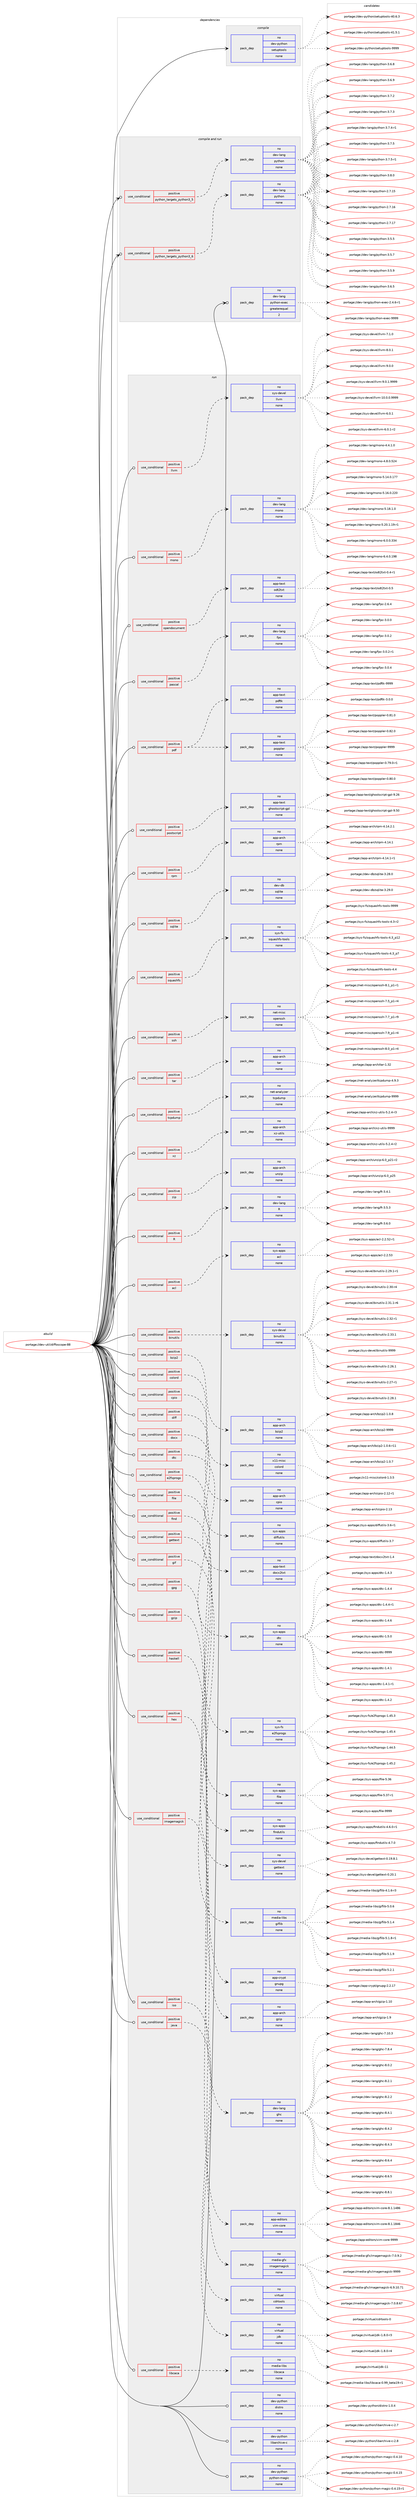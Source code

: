 digraph prolog {

# *************
# Graph options
# *************

newrank=true;
concentrate=true;
compound=true;
graph [rankdir=LR,fontname=Helvetica,fontsize=10,ranksep=1.5];#, ranksep=2.5, nodesep=0.2];
edge  [arrowhead=vee];
node  [fontname=Helvetica,fontsize=10];

# **********
# The ebuild
# **********

subgraph cluster_leftcol {
color=gray;
rank=same;
label=<<i>ebuild</i>>;
id [label="portage://dev-util/diffoscope-88", color=red, width=4, href="../dev-util/diffoscope-88.svg"];
}

# ****************
# The dependencies
# ****************

subgraph cluster_midcol {
color=gray;
label=<<i>dependencies</i>>;
subgraph cluster_compile {
fillcolor="#eeeeee";
style=filled;
label=<<i>compile</i>>;
subgraph pack187027 {
dependency261707 [label=<<TABLE BORDER="0" CELLBORDER="1" CELLSPACING="0" CELLPADDING="4" WIDTH="220"><TR><TD ROWSPAN="6" CELLPADDING="30">pack_dep</TD></TR><TR><TD WIDTH="110">no</TD></TR><TR><TD>dev-python</TD></TR><TR><TD>setuptools</TD></TR><TR><TD>none</TD></TR><TR><TD></TD></TR></TABLE>>, shape=none, color=blue];
}
id:e -> dependency261707:w [weight=20,style="solid",arrowhead="vee"];
}
subgraph cluster_compileandrun {
fillcolor="#eeeeee";
style=filled;
label=<<i>compile and run</i>>;
subgraph cond71038 {
dependency261708 [label=<<TABLE BORDER="0" CELLBORDER="1" CELLSPACING="0" CELLPADDING="4"><TR><TD ROWSPAN="3" CELLPADDING="10">use_conditional</TD></TR><TR><TD>positive</TD></TR><TR><TD>python_targets_python3_5</TD></TR></TABLE>>, shape=none, color=red];
subgraph pack187028 {
dependency261709 [label=<<TABLE BORDER="0" CELLBORDER="1" CELLSPACING="0" CELLPADDING="4" WIDTH="220"><TR><TD ROWSPAN="6" CELLPADDING="30">pack_dep</TD></TR><TR><TD WIDTH="110">no</TD></TR><TR><TD>dev-lang</TD></TR><TR><TD>python</TD></TR><TR><TD>none</TD></TR><TR><TD></TD></TR></TABLE>>, shape=none, color=blue];
}
dependency261708:e -> dependency261709:w [weight=20,style="dashed",arrowhead="vee"];
}
id:e -> dependency261708:w [weight=20,style="solid",arrowhead="odotvee"];
subgraph cond71039 {
dependency261710 [label=<<TABLE BORDER="0" CELLBORDER="1" CELLSPACING="0" CELLPADDING="4"><TR><TD ROWSPAN="3" CELLPADDING="10">use_conditional</TD></TR><TR><TD>positive</TD></TR><TR><TD>python_targets_python3_6</TD></TR></TABLE>>, shape=none, color=red];
subgraph pack187029 {
dependency261711 [label=<<TABLE BORDER="0" CELLBORDER="1" CELLSPACING="0" CELLPADDING="4" WIDTH="220"><TR><TD ROWSPAN="6" CELLPADDING="30">pack_dep</TD></TR><TR><TD WIDTH="110">no</TD></TR><TR><TD>dev-lang</TD></TR><TR><TD>python</TD></TR><TR><TD>none</TD></TR><TR><TD></TD></TR></TABLE>>, shape=none, color=blue];
}
dependency261710:e -> dependency261711:w [weight=20,style="dashed",arrowhead="vee"];
}
id:e -> dependency261710:w [weight=20,style="solid",arrowhead="odotvee"];
subgraph pack187030 {
dependency261712 [label=<<TABLE BORDER="0" CELLBORDER="1" CELLSPACING="0" CELLPADDING="4" WIDTH="220"><TR><TD ROWSPAN="6" CELLPADDING="30">pack_dep</TD></TR><TR><TD WIDTH="110">no</TD></TR><TR><TD>dev-lang</TD></TR><TR><TD>python-exec</TD></TR><TR><TD>greaterequal</TD></TR><TR><TD>2</TD></TR></TABLE>>, shape=none, color=blue];
}
id:e -> dependency261712:w [weight=20,style="solid",arrowhead="odotvee"];
}
subgraph cluster_run {
fillcolor="#eeeeee";
style=filled;
label=<<i>run</i>>;
subgraph cond71040 {
dependency261713 [label=<<TABLE BORDER="0" CELLBORDER="1" CELLSPACING="0" CELLPADDING="4"><TR><TD ROWSPAN="3" CELLPADDING="10">use_conditional</TD></TR><TR><TD>positive</TD></TR><TR><TD>R</TD></TR></TABLE>>, shape=none, color=red];
subgraph pack187031 {
dependency261714 [label=<<TABLE BORDER="0" CELLBORDER="1" CELLSPACING="0" CELLPADDING="4" WIDTH="220"><TR><TD ROWSPAN="6" CELLPADDING="30">pack_dep</TD></TR><TR><TD WIDTH="110">no</TD></TR><TR><TD>dev-lang</TD></TR><TR><TD>R</TD></TR><TR><TD>none</TD></TR><TR><TD></TD></TR></TABLE>>, shape=none, color=blue];
}
dependency261713:e -> dependency261714:w [weight=20,style="dashed",arrowhead="vee"];
}
id:e -> dependency261713:w [weight=20,style="solid",arrowhead="odot"];
subgraph cond71041 {
dependency261715 [label=<<TABLE BORDER="0" CELLBORDER="1" CELLSPACING="0" CELLPADDING="4"><TR><TD ROWSPAN="3" CELLPADDING="10">use_conditional</TD></TR><TR><TD>positive</TD></TR><TR><TD>acl</TD></TR></TABLE>>, shape=none, color=red];
subgraph pack187032 {
dependency261716 [label=<<TABLE BORDER="0" CELLBORDER="1" CELLSPACING="0" CELLPADDING="4" WIDTH="220"><TR><TD ROWSPAN="6" CELLPADDING="30">pack_dep</TD></TR><TR><TD WIDTH="110">no</TD></TR><TR><TD>sys-apps</TD></TR><TR><TD>acl</TD></TR><TR><TD>none</TD></TR><TR><TD></TD></TR></TABLE>>, shape=none, color=blue];
}
dependency261715:e -> dependency261716:w [weight=20,style="dashed",arrowhead="vee"];
}
id:e -> dependency261715:w [weight=20,style="solid",arrowhead="odot"];
subgraph cond71042 {
dependency261717 [label=<<TABLE BORDER="0" CELLBORDER="1" CELLSPACING="0" CELLPADDING="4"><TR><TD ROWSPAN="3" CELLPADDING="10">use_conditional</TD></TR><TR><TD>positive</TD></TR><TR><TD>binutils</TD></TR></TABLE>>, shape=none, color=red];
subgraph pack187033 {
dependency261718 [label=<<TABLE BORDER="0" CELLBORDER="1" CELLSPACING="0" CELLPADDING="4" WIDTH="220"><TR><TD ROWSPAN="6" CELLPADDING="30">pack_dep</TD></TR><TR><TD WIDTH="110">no</TD></TR><TR><TD>sys-devel</TD></TR><TR><TD>binutils</TD></TR><TR><TD>none</TD></TR><TR><TD></TD></TR></TABLE>>, shape=none, color=blue];
}
dependency261717:e -> dependency261718:w [weight=20,style="dashed",arrowhead="vee"];
}
id:e -> dependency261717:w [weight=20,style="solid",arrowhead="odot"];
subgraph cond71043 {
dependency261719 [label=<<TABLE BORDER="0" CELLBORDER="1" CELLSPACING="0" CELLPADDING="4"><TR><TD ROWSPAN="3" CELLPADDING="10">use_conditional</TD></TR><TR><TD>positive</TD></TR><TR><TD>bzip2</TD></TR></TABLE>>, shape=none, color=red];
subgraph pack187034 {
dependency261720 [label=<<TABLE BORDER="0" CELLBORDER="1" CELLSPACING="0" CELLPADDING="4" WIDTH="220"><TR><TD ROWSPAN="6" CELLPADDING="30">pack_dep</TD></TR><TR><TD WIDTH="110">no</TD></TR><TR><TD>app-arch</TD></TR><TR><TD>bzip2</TD></TR><TR><TD>none</TD></TR><TR><TD></TD></TR></TABLE>>, shape=none, color=blue];
}
dependency261719:e -> dependency261720:w [weight=20,style="dashed",arrowhead="vee"];
}
id:e -> dependency261719:w [weight=20,style="solid",arrowhead="odot"];
subgraph cond71044 {
dependency261721 [label=<<TABLE BORDER="0" CELLBORDER="1" CELLSPACING="0" CELLPADDING="4"><TR><TD ROWSPAN="3" CELLPADDING="10">use_conditional</TD></TR><TR><TD>positive</TD></TR><TR><TD>colord</TD></TR></TABLE>>, shape=none, color=red];
subgraph pack187035 {
dependency261722 [label=<<TABLE BORDER="0" CELLBORDER="1" CELLSPACING="0" CELLPADDING="4" WIDTH="220"><TR><TD ROWSPAN="6" CELLPADDING="30">pack_dep</TD></TR><TR><TD WIDTH="110">no</TD></TR><TR><TD>x11-misc</TD></TR><TR><TD>colord</TD></TR><TR><TD>none</TD></TR><TR><TD></TD></TR></TABLE>>, shape=none, color=blue];
}
dependency261721:e -> dependency261722:w [weight=20,style="dashed",arrowhead="vee"];
}
id:e -> dependency261721:w [weight=20,style="solid",arrowhead="odot"];
subgraph cond71045 {
dependency261723 [label=<<TABLE BORDER="0" CELLBORDER="1" CELLSPACING="0" CELLPADDING="4"><TR><TD ROWSPAN="3" CELLPADDING="10">use_conditional</TD></TR><TR><TD>positive</TD></TR><TR><TD>cpio</TD></TR></TABLE>>, shape=none, color=red];
subgraph pack187036 {
dependency261724 [label=<<TABLE BORDER="0" CELLBORDER="1" CELLSPACING="0" CELLPADDING="4" WIDTH="220"><TR><TD ROWSPAN="6" CELLPADDING="30">pack_dep</TD></TR><TR><TD WIDTH="110">no</TD></TR><TR><TD>app-arch</TD></TR><TR><TD>cpio</TD></TR><TR><TD>none</TD></TR><TR><TD></TD></TR></TABLE>>, shape=none, color=blue];
}
dependency261723:e -> dependency261724:w [weight=20,style="dashed",arrowhead="vee"];
}
id:e -> dependency261723:w [weight=20,style="solid",arrowhead="odot"];
subgraph cond71046 {
dependency261725 [label=<<TABLE BORDER="0" CELLBORDER="1" CELLSPACING="0" CELLPADDING="4"><TR><TD ROWSPAN="3" CELLPADDING="10">use_conditional</TD></TR><TR><TD>positive</TD></TR><TR><TD>diff</TD></TR></TABLE>>, shape=none, color=red];
subgraph pack187037 {
dependency261726 [label=<<TABLE BORDER="0" CELLBORDER="1" CELLSPACING="0" CELLPADDING="4" WIDTH="220"><TR><TD ROWSPAN="6" CELLPADDING="30">pack_dep</TD></TR><TR><TD WIDTH="110">no</TD></TR><TR><TD>sys-apps</TD></TR><TR><TD>diffutils</TD></TR><TR><TD>none</TD></TR><TR><TD></TD></TR></TABLE>>, shape=none, color=blue];
}
dependency261725:e -> dependency261726:w [weight=20,style="dashed",arrowhead="vee"];
}
id:e -> dependency261725:w [weight=20,style="solid",arrowhead="odot"];
subgraph cond71047 {
dependency261727 [label=<<TABLE BORDER="0" CELLBORDER="1" CELLSPACING="0" CELLPADDING="4"><TR><TD ROWSPAN="3" CELLPADDING="10">use_conditional</TD></TR><TR><TD>positive</TD></TR><TR><TD>docx</TD></TR></TABLE>>, shape=none, color=red];
subgraph pack187038 {
dependency261728 [label=<<TABLE BORDER="0" CELLBORDER="1" CELLSPACING="0" CELLPADDING="4" WIDTH="220"><TR><TD ROWSPAN="6" CELLPADDING="30">pack_dep</TD></TR><TR><TD WIDTH="110">no</TD></TR><TR><TD>app-text</TD></TR><TR><TD>docx2txt</TD></TR><TR><TD>none</TD></TR><TR><TD></TD></TR></TABLE>>, shape=none, color=blue];
}
dependency261727:e -> dependency261728:w [weight=20,style="dashed",arrowhead="vee"];
}
id:e -> dependency261727:w [weight=20,style="solid",arrowhead="odot"];
subgraph cond71048 {
dependency261729 [label=<<TABLE BORDER="0" CELLBORDER="1" CELLSPACING="0" CELLPADDING="4"><TR><TD ROWSPAN="3" CELLPADDING="10">use_conditional</TD></TR><TR><TD>positive</TD></TR><TR><TD>dtc</TD></TR></TABLE>>, shape=none, color=red];
subgraph pack187039 {
dependency261730 [label=<<TABLE BORDER="0" CELLBORDER="1" CELLSPACING="0" CELLPADDING="4" WIDTH="220"><TR><TD ROWSPAN="6" CELLPADDING="30">pack_dep</TD></TR><TR><TD WIDTH="110">no</TD></TR><TR><TD>sys-apps</TD></TR><TR><TD>dtc</TD></TR><TR><TD>none</TD></TR><TR><TD></TD></TR></TABLE>>, shape=none, color=blue];
}
dependency261729:e -> dependency261730:w [weight=20,style="dashed",arrowhead="vee"];
}
id:e -> dependency261729:w [weight=20,style="solid",arrowhead="odot"];
subgraph cond71049 {
dependency261731 [label=<<TABLE BORDER="0" CELLBORDER="1" CELLSPACING="0" CELLPADDING="4"><TR><TD ROWSPAN="3" CELLPADDING="10">use_conditional</TD></TR><TR><TD>positive</TD></TR><TR><TD>e2fsprogs</TD></TR></TABLE>>, shape=none, color=red];
subgraph pack187040 {
dependency261732 [label=<<TABLE BORDER="0" CELLBORDER="1" CELLSPACING="0" CELLPADDING="4" WIDTH="220"><TR><TD ROWSPAN="6" CELLPADDING="30">pack_dep</TD></TR><TR><TD WIDTH="110">no</TD></TR><TR><TD>sys-fs</TD></TR><TR><TD>e2fsprogs</TD></TR><TR><TD>none</TD></TR><TR><TD></TD></TR></TABLE>>, shape=none, color=blue];
}
dependency261731:e -> dependency261732:w [weight=20,style="dashed",arrowhead="vee"];
}
id:e -> dependency261731:w [weight=20,style="solid",arrowhead="odot"];
subgraph cond71050 {
dependency261733 [label=<<TABLE BORDER="0" CELLBORDER="1" CELLSPACING="0" CELLPADDING="4"><TR><TD ROWSPAN="3" CELLPADDING="10">use_conditional</TD></TR><TR><TD>positive</TD></TR><TR><TD>file</TD></TR></TABLE>>, shape=none, color=red];
subgraph pack187041 {
dependency261734 [label=<<TABLE BORDER="0" CELLBORDER="1" CELLSPACING="0" CELLPADDING="4" WIDTH="220"><TR><TD ROWSPAN="6" CELLPADDING="30">pack_dep</TD></TR><TR><TD WIDTH="110">no</TD></TR><TR><TD>sys-apps</TD></TR><TR><TD>file</TD></TR><TR><TD>none</TD></TR><TR><TD></TD></TR></TABLE>>, shape=none, color=blue];
}
dependency261733:e -> dependency261734:w [weight=20,style="dashed",arrowhead="vee"];
}
id:e -> dependency261733:w [weight=20,style="solid",arrowhead="odot"];
subgraph cond71051 {
dependency261735 [label=<<TABLE BORDER="0" CELLBORDER="1" CELLSPACING="0" CELLPADDING="4"><TR><TD ROWSPAN="3" CELLPADDING="10">use_conditional</TD></TR><TR><TD>positive</TD></TR><TR><TD>find</TD></TR></TABLE>>, shape=none, color=red];
subgraph pack187042 {
dependency261736 [label=<<TABLE BORDER="0" CELLBORDER="1" CELLSPACING="0" CELLPADDING="4" WIDTH="220"><TR><TD ROWSPAN="6" CELLPADDING="30">pack_dep</TD></TR><TR><TD WIDTH="110">no</TD></TR><TR><TD>sys-apps</TD></TR><TR><TD>findutils</TD></TR><TR><TD>none</TD></TR><TR><TD></TD></TR></TABLE>>, shape=none, color=blue];
}
dependency261735:e -> dependency261736:w [weight=20,style="dashed",arrowhead="vee"];
}
id:e -> dependency261735:w [weight=20,style="solid",arrowhead="odot"];
subgraph cond71052 {
dependency261737 [label=<<TABLE BORDER="0" CELLBORDER="1" CELLSPACING="0" CELLPADDING="4"><TR><TD ROWSPAN="3" CELLPADDING="10">use_conditional</TD></TR><TR><TD>positive</TD></TR><TR><TD>gettext</TD></TR></TABLE>>, shape=none, color=red];
subgraph pack187043 {
dependency261738 [label=<<TABLE BORDER="0" CELLBORDER="1" CELLSPACING="0" CELLPADDING="4" WIDTH="220"><TR><TD ROWSPAN="6" CELLPADDING="30">pack_dep</TD></TR><TR><TD WIDTH="110">no</TD></TR><TR><TD>sys-devel</TD></TR><TR><TD>gettext</TD></TR><TR><TD>none</TD></TR><TR><TD></TD></TR></TABLE>>, shape=none, color=blue];
}
dependency261737:e -> dependency261738:w [weight=20,style="dashed",arrowhead="vee"];
}
id:e -> dependency261737:w [weight=20,style="solid",arrowhead="odot"];
subgraph cond71053 {
dependency261739 [label=<<TABLE BORDER="0" CELLBORDER="1" CELLSPACING="0" CELLPADDING="4"><TR><TD ROWSPAN="3" CELLPADDING="10">use_conditional</TD></TR><TR><TD>positive</TD></TR><TR><TD>gif</TD></TR></TABLE>>, shape=none, color=red];
subgraph pack187044 {
dependency261740 [label=<<TABLE BORDER="0" CELLBORDER="1" CELLSPACING="0" CELLPADDING="4" WIDTH="220"><TR><TD ROWSPAN="6" CELLPADDING="30">pack_dep</TD></TR><TR><TD WIDTH="110">no</TD></TR><TR><TD>media-libs</TD></TR><TR><TD>giflib</TD></TR><TR><TD>none</TD></TR><TR><TD></TD></TR></TABLE>>, shape=none, color=blue];
}
dependency261739:e -> dependency261740:w [weight=20,style="dashed",arrowhead="vee"];
}
id:e -> dependency261739:w [weight=20,style="solid",arrowhead="odot"];
subgraph cond71054 {
dependency261741 [label=<<TABLE BORDER="0" CELLBORDER="1" CELLSPACING="0" CELLPADDING="4"><TR><TD ROWSPAN="3" CELLPADDING="10">use_conditional</TD></TR><TR><TD>positive</TD></TR><TR><TD>gpg</TD></TR></TABLE>>, shape=none, color=red];
subgraph pack187045 {
dependency261742 [label=<<TABLE BORDER="0" CELLBORDER="1" CELLSPACING="0" CELLPADDING="4" WIDTH="220"><TR><TD ROWSPAN="6" CELLPADDING="30">pack_dep</TD></TR><TR><TD WIDTH="110">no</TD></TR><TR><TD>app-crypt</TD></TR><TR><TD>gnupg</TD></TR><TR><TD>none</TD></TR><TR><TD></TD></TR></TABLE>>, shape=none, color=blue];
}
dependency261741:e -> dependency261742:w [weight=20,style="dashed",arrowhead="vee"];
}
id:e -> dependency261741:w [weight=20,style="solid",arrowhead="odot"];
subgraph cond71055 {
dependency261743 [label=<<TABLE BORDER="0" CELLBORDER="1" CELLSPACING="0" CELLPADDING="4"><TR><TD ROWSPAN="3" CELLPADDING="10">use_conditional</TD></TR><TR><TD>positive</TD></TR><TR><TD>gzip</TD></TR></TABLE>>, shape=none, color=red];
subgraph pack187046 {
dependency261744 [label=<<TABLE BORDER="0" CELLBORDER="1" CELLSPACING="0" CELLPADDING="4" WIDTH="220"><TR><TD ROWSPAN="6" CELLPADDING="30">pack_dep</TD></TR><TR><TD WIDTH="110">no</TD></TR><TR><TD>app-arch</TD></TR><TR><TD>gzip</TD></TR><TR><TD>none</TD></TR><TR><TD></TD></TR></TABLE>>, shape=none, color=blue];
}
dependency261743:e -> dependency261744:w [weight=20,style="dashed",arrowhead="vee"];
}
id:e -> dependency261743:w [weight=20,style="solid",arrowhead="odot"];
subgraph cond71056 {
dependency261745 [label=<<TABLE BORDER="0" CELLBORDER="1" CELLSPACING="0" CELLPADDING="4"><TR><TD ROWSPAN="3" CELLPADDING="10">use_conditional</TD></TR><TR><TD>positive</TD></TR><TR><TD>haskell</TD></TR></TABLE>>, shape=none, color=red];
subgraph pack187047 {
dependency261746 [label=<<TABLE BORDER="0" CELLBORDER="1" CELLSPACING="0" CELLPADDING="4" WIDTH="220"><TR><TD ROWSPAN="6" CELLPADDING="30">pack_dep</TD></TR><TR><TD WIDTH="110">no</TD></TR><TR><TD>dev-lang</TD></TR><TR><TD>ghc</TD></TR><TR><TD>none</TD></TR><TR><TD></TD></TR></TABLE>>, shape=none, color=blue];
}
dependency261745:e -> dependency261746:w [weight=20,style="dashed",arrowhead="vee"];
}
id:e -> dependency261745:w [weight=20,style="solid",arrowhead="odot"];
subgraph cond71057 {
dependency261747 [label=<<TABLE BORDER="0" CELLBORDER="1" CELLSPACING="0" CELLPADDING="4"><TR><TD ROWSPAN="3" CELLPADDING="10">use_conditional</TD></TR><TR><TD>positive</TD></TR><TR><TD>hex</TD></TR></TABLE>>, shape=none, color=red];
subgraph pack187048 {
dependency261748 [label=<<TABLE BORDER="0" CELLBORDER="1" CELLSPACING="0" CELLPADDING="4" WIDTH="220"><TR><TD ROWSPAN="6" CELLPADDING="30">pack_dep</TD></TR><TR><TD WIDTH="110">no</TD></TR><TR><TD>app-editors</TD></TR><TR><TD>vim-core</TD></TR><TR><TD>none</TD></TR><TR><TD></TD></TR></TABLE>>, shape=none, color=blue];
}
dependency261747:e -> dependency261748:w [weight=20,style="dashed",arrowhead="vee"];
}
id:e -> dependency261747:w [weight=20,style="solid",arrowhead="odot"];
subgraph cond71058 {
dependency261749 [label=<<TABLE BORDER="0" CELLBORDER="1" CELLSPACING="0" CELLPADDING="4"><TR><TD ROWSPAN="3" CELLPADDING="10">use_conditional</TD></TR><TR><TD>positive</TD></TR><TR><TD>imagemagick</TD></TR></TABLE>>, shape=none, color=red];
subgraph pack187049 {
dependency261750 [label=<<TABLE BORDER="0" CELLBORDER="1" CELLSPACING="0" CELLPADDING="4" WIDTH="220"><TR><TD ROWSPAN="6" CELLPADDING="30">pack_dep</TD></TR><TR><TD WIDTH="110">no</TD></TR><TR><TD>media-gfx</TD></TR><TR><TD>imagemagick</TD></TR><TR><TD>none</TD></TR><TR><TD></TD></TR></TABLE>>, shape=none, color=blue];
}
dependency261749:e -> dependency261750:w [weight=20,style="dashed",arrowhead="vee"];
}
id:e -> dependency261749:w [weight=20,style="solid",arrowhead="odot"];
subgraph cond71059 {
dependency261751 [label=<<TABLE BORDER="0" CELLBORDER="1" CELLSPACING="0" CELLPADDING="4"><TR><TD ROWSPAN="3" CELLPADDING="10">use_conditional</TD></TR><TR><TD>positive</TD></TR><TR><TD>iso</TD></TR></TABLE>>, shape=none, color=red];
subgraph pack187050 {
dependency261752 [label=<<TABLE BORDER="0" CELLBORDER="1" CELLSPACING="0" CELLPADDING="4" WIDTH="220"><TR><TD ROWSPAN="6" CELLPADDING="30">pack_dep</TD></TR><TR><TD WIDTH="110">no</TD></TR><TR><TD>virtual</TD></TR><TR><TD>cdrtools</TD></TR><TR><TD>none</TD></TR><TR><TD></TD></TR></TABLE>>, shape=none, color=blue];
}
dependency261751:e -> dependency261752:w [weight=20,style="dashed",arrowhead="vee"];
}
id:e -> dependency261751:w [weight=20,style="solid",arrowhead="odot"];
subgraph cond71060 {
dependency261753 [label=<<TABLE BORDER="0" CELLBORDER="1" CELLSPACING="0" CELLPADDING="4"><TR><TD ROWSPAN="3" CELLPADDING="10">use_conditional</TD></TR><TR><TD>positive</TD></TR><TR><TD>java</TD></TR></TABLE>>, shape=none, color=red];
subgraph pack187051 {
dependency261754 [label=<<TABLE BORDER="0" CELLBORDER="1" CELLSPACING="0" CELLPADDING="4" WIDTH="220"><TR><TD ROWSPAN="6" CELLPADDING="30">pack_dep</TD></TR><TR><TD WIDTH="110">no</TD></TR><TR><TD>virtual</TD></TR><TR><TD>jdk</TD></TR><TR><TD>none</TD></TR><TR><TD></TD></TR></TABLE>>, shape=none, color=blue];
}
dependency261753:e -> dependency261754:w [weight=20,style="dashed",arrowhead="vee"];
}
id:e -> dependency261753:w [weight=20,style="solid",arrowhead="odot"];
subgraph cond71061 {
dependency261755 [label=<<TABLE BORDER="0" CELLBORDER="1" CELLSPACING="0" CELLPADDING="4"><TR><TD ROWSPAN="3" CELLPADDING="10">use_conditional</TD></TR><TR><TD>positive</TD></TR><TR><TD>libcaca</TD></TR></TABLE>>, shape=none, color=red];
subgraph pack187052 {
dependency261756 [label=<<TABLE BORDER="0" CELLBORDER="1" CELLSPACING="0" CELLPADDING="4" WIDTH="220"><TR><TD ROWSPAN="6" CELLPADDING="30">pack_dep</TD></TR><TR><TD WIDTH="110">no</TD></TR><TR><TD>media-libs</TD></TR><TR><TD>libcaca</TD></TR><TR><TD>none</TD></TR><TR><TD></TD></TR></TABLE>>, shape=none, color=blue];
}
dependency261755:e -> dependency261756:w [weight=20,style="dashed",arrowhead="vee"];
}
id:e -> dependency261755:w [weight=20,style="solid",arrowhead="odot"];
subgraph cond71062 {
dependency261757 [label=<<TABLE BORDER="0" CELLBORDER="1" CELLSPACING="0" CELLPADDING="4"><TR><TD ROWSPAN="3" CELLPADDING="10">use_conditional</TD></TR><TR><TD>positive</TD></TR><TR><TD>llvm</TD></TR></TABLE>>, shape=none, color=red];
subgraph pack187053 {
dependency261758 [label=<<TABLE BORDER="0" CELLBORDER="1" CELLSPACING="0" CELLPADDING="4" WIDTH="220"><TR><TD ROWSPAN="6" CELLPADDING="30">pack_dep</TD></TR><TR><TD WIDTH="110">no</TD></TR><TR><TD>sys-devel</TD></TR><TR><TD>llvm</TD></TR><TR><TD>none</TD></TR><TR><TD></TD></TR></TABLE>>, shape=none, color=blue];
}
dependency261757:e -> dependency261758:w [weight=20,style="dashed",arrowhead="vee"];
}
id:e -> dependency261757:w [weight=20,style="solid",arrowhead="odot"];
subgraph cond71063 {
dependency261759 [label=<<TABLE BORDER="0" CELLBORDER="1" CELLSPACING="0" CELLPADDING="4"><TR><TD ROWSPAN="3" CELLPADDING="10">use_conditional</TD></TR><TR><TD>positive</TD></TR><TR><TD>mono</TD></TR></TABLE>>, shape=none, color=red];
subgraph pack187054 {
dependency261760 [label=<<TABLE BORDER="0" CELLBORDER="1" CELLSPACING="0" CELLPADDING="4" WIDTH="220"><TR><TD ROWSPAN="6" CELLPADDING="30">pack_dep</TD></TR><TR><TD WIDTH="110">no</TD></TR><TR><TD>dev-lang</TD></TR><TR><TD>mono</TD></TR><TR><TD>none</TD></TR><TR><TD></TD></TR></TABLE>>, shape=none, color=blue];
}
dependency261759:e -> dependency261760:w [weight=20,style="dashed",arrowhead="vee"];
}
id:e -> dependency261759:w [weight=20,style="solid",arrowhead="odot"];
subgraph cond71064 {
dependency261761 [label=<<TABLE BORDER="0" CELLBORDER="1" CELLSPACING="0" CELLPADDING="4"><TR><TD ROWSPAN="3" CELLPADDING="10">use_conditional</TD></TR><TR><TD>positive</TD></TR><TR><TD>opendocument</TD></TR></TABLE>>, shape=none, color=red];
subgraph pack187055 {
dependency261762 [label=<<TABLE BORDER="0" CELLBORDER="1" CELLSPACING="0" CELLPADDING="4" WIDTH="220"><TR><TD ROWSPAN="6" CELLPADDING="30">pack_dep</TD></TR><TR><TD WIDTH="110">no</TD></TR><TR><TD>app-text</TD></TR><TR><TD>odt2txt</TD></TR><TR><TD>none</TD></TR><TR><TD></TD></TR></TABLE>>, shape=none, color=blue];
}
dependency261761:e -> dependency261762:w [weight=20,style="dashed",arrowhead="vee"];
}
id:e -> dependency261761:w [weight=20,style="solid",arrowhead="odot"];
subgraph cond71065 {
dependency261763 [label=<<TABLE BORDER="0" CELLBORDER="1" CELLSPACING="0" CELLPADDING="4"><TR><TD ROWSPAN="3" CELLPADDING="10">use_conditional</TD></TR><TR><TD>positive</TD></TR><TR><TD>pascal</TD></TR></TABLE>>, shape=none, color=red];
subgraph pack187056 {
dependency261764 [label=<<TABLE BORDER="0" CELLBORDER="1" CELLSPACING="0" CELLPADDING="4" WIDTH="220"><TR><TD ROWSPAN="6" CELLPADDING="30">pack_dep</TD></TR><TR><TD WIDTH="110">no</TD></TR><TR><TD>dev-lang</TD></TR><TR><TD>fpc</TD></TR><TR><TD>none</TD></TR><TR><TD></TD></TR></TABLE>>, shape=none, color=blue];
}
dependency261763:e -> dependency261764:w [weight=20,style="dashed",arrowhead="vee"];
}
id:e -> dependency261763:w [weight=20,style="solid",arrowhead="odot"];
subgraph cond71066 {
dependency261765 [label=<<TABLE BORDER="0" CELLBORDER="1" CELLSPACING="0" CELLPADDING="4"><TR><TD ROWSPAN="3" CELLPADDING="10">use_conditional</TD></TR><TR><TD>positive</TD></TR><TR><TD>pdf</TD></TR></TABLE>>, shape=none, color=red];
subgraph pack187057 {
dependency261766 [label=<<TABLE BORDER="0" CELLBORDER="1" CELLSPACING="0" CELLPADDING="4" WIDTH="220"><TR><TD ROWSPAN="6" CELLPADDING="30">pack_dep</TD></TR><TR><TD WIDTH="110">no</TD></TR><TR><TD>app-text</TD></TR><TR><TD>pdftk</TD></TR><TR><TD>none</TD></TR><TR><TD></TD></TR></TABLE>>, shape=none, color=blue];
}
dependency261765:e -> dependency261766:w [weight=20,style="dashed",arrowhead="vee"];
subgraph pack187058 {
dependency261767 [label=<<TABLE BORDER="0" CELLBORDER="1" CELLSPACING="0" CELLPADDING="4" WIDTH="220"><TR><TD ROWSPAN="6" CELLPADDING="30">pack_dep</TD></TR><TR><TD WIDTH="110">no</TD></TR><TR><TD>app-text</TD></TR><TR><TD>poppler</TD></TR><TR><TD>none</TD></TR><TR><TD></TD></TR></TABLE>>, shape=none, color=blue];
}
dependency261765:e -> dependency261767:w [weight=20,style="dashed",arrowhead="vee"];
}
id:e -> dependency261765:w [weight=20,style="solid",arrowhead="odot"];
subgraph cond71067 {
dependency261768 [label=<<TABLE BORDER="0" CELLBORDER="1" CELLSPACING="0" CELLPADDING="4"><TR><TD ROWSPAN="3" CELLPADDING="10">use_conditional</TD></TR><TR><TD>positive</TD></TR><TR><TD>postscript</TD></TR></TABLE>>, shape=none, color=red];
subgraph pack187059 {
dependency261769 [label=<<TABLE BORDER="0" CELLBORDER="1" CELLSPACING="0" CELLPADDING="4" WIDTH="220"><TR><TD ROWSPAN="6" CELLPADDING="30">pack_dep</TD></TR><TR><TD WIDTH="110">no</TD></TR><TR><TD>app-text</TD></TR><TR><TD>ghostscript-gpl</TD></TR><TR><TD>none</TD></TR><TR><TD></TD></TR></TABLE>>, shape=none, color=blue];
}
dependency261768:e -> dependency261769:w [weight=20,style="dashed",arrowhead="vee"];
}
id:e -> dependency261768:w [weight=20,style="solid",arrowhead="odot"];
subgraph cond71068 {
dependency261770 [label=<<TABLE BORDER="0" CELLBORDER="1" CELLSPACING="0" CELLPADDING="4"><TR><TD ROWSPAN="3" CELLPADDING="10">use_conditional</TD></TR><TR><TD>positive</TD></TR><TR><TD>rpm</TD></TR></TABLE>>, shape=none, color=red];
subgraph pack187060 {
dependency261771 [label=<<TABLE BORDER="0" CELLBORDER="1" CELLSPACING="0" CELLPADDING="4" WIDTH="220"><TR><TD ROWSPAN="6" CELLPADDING="30">pack_dep</TD></TR><TR><TD WIDTH="110">no</TD></TR><TR><TD>app-arch</TD></TR><TR><TD>rpm</TD></TR><TR><TD>none</TD></TR><TR><TD></TD></TR></TABLE>>, shape=none, color=blue];
}
dependency261770:e -> dependency261771:w [weight=20,style="dashed",arrowhead="vee"];
}
id:e -> dependency261770:w [weight=20,style="solid",arrowhead="odot"];
subgraph cond71069 {
dependency261772 [label=<<TABLE BORDER="0" CELLBORDER="1" CELLSPACING="0" CELLPADDING="4"><TR><TD ROWSPAN="3" CELLPADDING="10">use_conditional</TD></TR><TR><TD>positive</TD></TR><TR><TD>sqlite</TD></TR></TABLE>>, shape=none, color=red];
subgraph pack187061 {
dependency261773 [label=<<TABLE BORDER="0" CELLBORDER="1" CELLSPACING="0" CELLPADDING="4" WIDTH="220"><TR><TD ROWSPAN="6" CELLPADDING="30">pack_dep</TD></TR><TR><TD WIDTH="110">no</TD></TR><TR><TD>dev-db</TD></TR><TR><TD>sqlite</TD></TR><TR><TD>none</TD></TR><TR><TD></TD></TR></TABLE>>, shape=none, color=blue];
}
dependency261772:e -> dependency261773:w [weight=20,style="dashed",arrowhead="vee"];
}
id:e -> dependency261772:w [weight=20,style="solid",arrowhead="odot"];
subgraph cond71070 {
dependency261774 [label=<<TABLE BORDER="0" CELLBORDER="1" CELLSPACING="0" CELLPADDING="4"><TR><TD ROWSPAN="3" CELLPADDING="10">use_conditional</TD></TR><TR><TD>positive</TD></TR><TR><TD>squashfs</TD></TR></TABLE>>, shape=none, color=red];
subgraph pack187062 {
dependency261775 [label=<<TABLE BORDER="0" CELLBORDER="1" CELLSPACING="0" CELLPADDING="4" WIDTH="220"><TR><TD ROWSPAN="6" CELLPADDING="30">pack_dep</TD></TR><TR><TD WIDTH="110">no</TD></TR><TR><TD>sys-fs</TD></TR><TR><TD>squashfs-tools</TD></TR><TR><TD>none</TD></TR><TR><TD></TD></TR></TABLE>>, shape=none, color=blue];
}
dependency261774:e -> dependency261775:w [weight=20,style="dashed",arrowhead="vee"];
}
id:e -> dependency261774:w [weight=20,style="solid",arrowhead="odot"];
subgraph cond71071 {
dependency261776 [label=<<TABLE BORDER="0" CELLBORDER="1" CELLSPACING="0" CELLPADDING="4"><TR><TD ROWSPAN="3" CELLPADDING="10">use_conditional</TD></TR><TR><TD>positive</TD></TR><TR><TD>ssh</TD></TR></TABLE>>, shape=none, color=red];
subgraph pack187063 {
dependency261777 [label=<<TABLE BORDER="0" CELLBORDER="1" CELLSPACING="0" CELLPADDING="4" WIDTH="220"><TR><TD ROWSPAN="6" CELLPADDING="30">pack_dep</TD></TR><TR><TD WIDTH="110">no</TD></TR><TR><TD>net-misc</TD></TR><TR><TD>openssh</TD></TR><TR><TD>none</TD></TR><TR><TD></TD></TR></TABLE>>, shape=none, color=blue];
}
dependency261776:e -> dependency261777:w [weight=20,style="dashed",arrowhead="vee"];
}
id:e -> dependency261776:w [weight=20,style="solid",arrowhead="odot"];
subgraph cond71072 {
dependency261778 [label=<<TABLE BORDER="0" CELLBORDER="1" CELLSPACING="0" CELLPADDING="4"><TR><TD ROWSPAN="3" CELLPADDING="10">use_conditional</TD></TR><TR><TD>positive</TD></TR><TR><TD>tar</TD></TR></TABLE>>, shape=none, color=red];
subgraph pack187064 {
dependency261779 [label=<<TABLE BORDER="0" CELLBORDER="1" CELLSPACING="0" CELLPADDING="4" WIDTH="220"><TR><TD ROWSPAN="6" CELLPADDING="30">pack_dep</TD></TR><TR><TD WIDTH="110">no</TD></TR><TR><TD>app-arch</TD></TR><TR><TD>tar</TD></TR><TR><TD>none</TD></TR><TR><TD></TD></TR></TABLE>>, shape=none, color=blue];
}
dependency261778:e -> dependency261779:w [weight=20,style="dashed",arrowhead="vee"];
}
id:e -> dependency261778:w [weight=20,style="solid",arrowhead="odot"];
subgraph cond71073 {
dependency261780 [label=<<TABLE BORDER="0" CELLBORDER="1" CELLSPACING="0" CELLPADDING="4"><TR><TD ROWSPAN="3" CELLPADDING="10">use_conditional</TD></TR><TR><TD>positive</TD></TR><TR><TD>tcpdump</TD></TR></TABLE>>, shape=none, color=red];
subgraph pack187065 {
dependency261781 [label=<<TABLE BORDER="0" CELLBORDER="1" CELLSPACING="0" CELLPADDING="4" WIDTH="220"><TR><TD ROWSPAN="6" CELLPADDING="30">pack_dep</TD></TR><TR><TD WIDTH="110">no</TD></TR><TR><TD>net-analyzer</TD></TR><TR><TD>tcpdump</TD></TR><TR><TD>none</TD></TR><TR><TD></TD></TR></TABLE>>, shape=none, color=blue];
}
dependency261780:e -> dependency261781:w [weight=20,style="dashed",arrowhead="vee"];
}
id:e -> dependency261780:w [weight=20,style="solid",arrowhead="odot"];
subgraph cond71074 {
dependency261782 [label=<<TABLE BORDER="0" CELLBORDER="1" CELLSPACING="0" CELLPADDING="4"><TR><TD ROWSPAN="3" CELLPADDING="10">use_conditional</TD></TR><TR><TD>positive</TD></TR><TR><TD>xz</TD></TR></TABLE>>, shape=none, color=red];
subgraph pack187066 {
dependency261783 [label=<<TABLE BORDER="0" CELLBORDER="1" CELLSPACING="0" CELLPADDING="4" WIDTH="220"><TR><TD ROWSPAN="6" CELLPADDING="30">pack_dep</TD></TR><TR><TD WIDTH="110">no</TD></TR><TR><TD>app-arch</TD></TR><TR><TD>xz-utils</TD></TR><TR><TD>none</TD></TR><TR><TD></TD></TR></TABLE>>, shape=none, color=blue];
}
dependency261782:e -> dependency261783:w [weight=20,style="dashed",arrowhead="vee"];
}
id:e -> dependency261782:w [weight=20,style="solid",arrowhead="odot"];
subgraph cond71075 {
dependency261784 [label=<<TABLE BORDER="0" CELLBORDER="1" CELLSPACING="0" CELLPADDING="4"><TR><TD ROWSPAN="3" CELLPADDING="10">use_conditional</TD></TR><TR><TD>positive</TD></TR><TR><TD>zip</TD></TR></TABLE>>, shape=none, color=red];
subgraph pack187067 {
dependency261785 [label=<<TABLE BORDER="0" CELLBORDER="1" CELLSPACING="0" CELLPADDING="4" WIDTH="220"><TR><TD ROWSPAN="6" CELLPADDING="30">pack_dep</TD></TR><TR><TD WIDTH="110">no</TD></TR><TR><TD>app-arch</TD></TR><TR><TD>unzip</TD></TR><TR><TD>none</TD></TR><TR><TD></TD></TR></TABLE>>, shape=none, color=blue];
}
dependency261784:e -> dependency261785:w [weight=20,style="dashed",arrowhead="vee"];
}
id:e -> dependency261784:w [weight=20,style="solid",arrowhead="odot"];
subgraph pack187068 {
dependency261786 [label=<<TABLE BORDER="0" CELLBORDER="1" CELLSPACING="0" CELLPADDING="4" WIDTH="220"><TR><TD ROWSPAN="6" CELLPADDING="30">pack_dep</TD></TR><TR><TD WIDTH="110">no</TD></TR><TR><TD>dev-python</TD></TR><TR><TD>distro</TD></TR><TR><TD>none</TD></TR><TR><TD></TD></TR></TABLE>>, shape=none, color=blue];
}
id:e -> dependency261786:w [weight=20,style="solid",arrowhead="odot"];
subgraph pack187069 {
dependency261787 [label=<<TABLE BORDER="0" CELLBORDER="1" CELLSPACING="0" CELLPADDING="4" WIDTH="220"><TR><TD ROWSPAN="6" CELLPADDING="30">pack_dep</TD></TR><TR><TD WIDTH="110">no</TD></TR><TR><TD>dev-python</TD></TR><TR><TD>libarchive-c</TD></TR><TR><TD>none</TD></TR><TR><TD></TD></TR></TABLE>>, shape=none, color=blue];
}
id:e -> dependency261787:w [weight=20,style="solid",arrowhead="odot"];
subgraph pack187070 {
dependency261788 [label=<<TABLE BORDER="0" CELLBORDER="1" CELLSPACING="0" CELLPADDING="4" WIDTH="220"><TR><TD ROWSPAN="6" CELLPADDING="30">pack_dep</TD></TR><TR><TD WIDTH="110">no</TD></TR><TR><TD>dev-python</TD></TR><TR><TD>python-magic</TD></TR><TR><TD>none</TD></TR><TR><TD></TD></TR></TABLE>>, shape=none, color=blue];
}
id:e -> dependency261788:w [weight=20,style="solid",arrowhead="odot"];
}
}

# **************
# The candidates
# **************

subgraph cluster_choices {
rank=same;
color=gray;
label=<<i>candidates</i>>;

subgraph choice187027 {
color=black;
nodesep=1;
choiceportage100101118451121211161041111104711510111611711211611111110811545524846544651 [label="portage://dev-python/setuptools-40.6.3", color=red, width=4,href="../dev-python/setuptools-40.6.3.svg"];
choiceportage100101118451121211161041111104711510111611711211611111110811545524946534649 [label="portage://dev-python/setuptools-41.5.1", color=red, width=4,href="../dev-python/setuptools-41.5.1.svg"];
choiceportage10010111845112121116104111110471151011161171121161111111081154557575757 [label="portage://dev-python/setuptools-9999", color=red, width=4,href="../dev-python/setuptools-9999.svg"];
dependency261707:e -> choiceportage100101118451121211161041111104711510111611711211611111110811545524846544651:w [style=dotted,weight="100"];
dependency261707:e -> choiceportage100101118451121211161041111104711510111611711211611111110811545524946534649:w [style=dotted,weight="100"];
dependency261707:e -> choiceportage10010111845112121116104111110471151011161171121161111111081154557575757:w [style=dotted,weight="100"];
}
subgraph choice187028 {
color=black;
nodesep=1;
choiceportage10010111845108971101034711212111610411111045504655464953 [label="portage://dev-lang/python-2.7.15", color=red, width=4,href="../dev-lang/python-2.7.15.svg"];
choiceportage10010111845108971101034711212111610411111045504655464954 [label="portage://dev-lang/python-2.7.16", color=red, width=4,href="../dev-lang/python-2.7.16.svg"];
choiceportage10010111845108971101034711212111610411111045504655464955 [label="portage://dev-lang/python-2.7.17", color=red, width=4,href="../dev-lang/python-2.7.17.svg"];
choiceportage100101118451089711010347112121116104111110455146534653 [label="portage://dev-lang/python-3.5.5", color=red, width=4,href="../dev-lang/python-3.5.5.svg"];
choiceportage100101118451089711010347112121116104111110455146534655 [label="portage://dev-lang/python-3.5.7", color=red, width=4,href="../dev-lang/python-3.5.7.svg"];
choiceportage100101118451089711010347112121116104111110455146534657 [label="portage://dev-lang/python-3.5.9", color=red, width=4,href="../dev-lang/python-3.5.9.svg"];
choiceportage100101118451089711010347112121116104111110455146544653 [label="portage://dev-lang/python-3.6.5", color=red, width=4,href="../dev-lang/python-3.6.5.svg"];
choiceportage100101118451089711010347112121116104111110455146544656 [label="portage://dev-lang/python-3.6.8", color=red, width=4,href="../dev-lang/python-3.6.8.svg"];
choiceportage100101118451089711010347112121116104111110455146544657 [label="portage://dev-lang/python-3.6.9", color=red, width=4,href="../dev-lang/python-3.6.9.svg"];
choiceportage100101118451089711010347112121116104111110455146554650 [label="portage://dev-lang/python-3.7.2", color=red, width=4,href="../dev-lang/python-3.7.2.svg"];
choiceportage100101118451089711010347112121116104111110455146554651 [label="portage://dev-lang/python-3.7.3", color=red, width=4,href="../dev-lang/python-3.7.3.svg"];
choiceportage1001011184510897110103471121211161041111104551465546524511449 [label="portage://dev-lang/python-3.7.4-r1", color=red, width=4,href="../dev-lang/python-3.7.4-r1.svg"];
choiceportage100101118451089711010347112121116104111110455146554653 [label="portage://dev-lang/python-3.7.5", color=red, width=4,href="../dev-lang/python-3.7.5.svg"];
choiceportage1001011184510897110103471121211161041111104551465546534511449 [label="portage://dev-lang/python-3.7.5-r1", color=red, width=4,href="../dev-lang/python-3.7.5-r1.svg"];
choiceportage100101118451089711010347112121116104111110455146564648 [label="portage://dev-lang/python-3.8.0", color=red, width=4,href="../dev-lang/python-3.8.0.svg"];
dependency261709:e -> choiceportage10010111845108971101034711212111610411111045504655464953:w [style=dotted,weight="100"];
dependency261709:e -> choiceportage10010111845108971101034711212111610411111045504655464954:w [style=dotted,weight="100"];
dependency261709:e -> choiceportage10010111845108971101034711212111610411111045504655464955:w [style=dotted,weight="100"];
dependency261709:e -> choiceportage100101118451089711010347112121116104111110455146534653:w [style=dotted,weight="100"];
dependency261709:e -> choiceportage100101118451089711010347112121116104111110455146534655:w [style=dotted,weight="100"];
dependency261709:e -> choiceportage100101118451089711010347112121116104111110455146534657:w [style=dotted,weight="100"];
dependency261709:e -> choiceportage100101118451089711010347112121116104111110455146544653:w [style=dotted,weight="100"];
dependency261709:e -> choiceportage100101118451089711010347112121116104111110455146544656:w [style=dotted,weight="100"];
dependency261709:e -> choiceportage100101118451089711010347112121116104111110455146544657:w [style=dotted,weight="100"];
dependency261709:e -> choiceportage100101118451089711010347112121116104111110455146554650:w [style=dotted,weight="100"];
dependency261709:e -> choiceportage100101118451089711010347112121116104111110455146554651:w [style=dotted,weight="100"];
dependency261709:e -> choiceportage1001011184510897110103471121211161041111104551465546524511449:w [style=dotted,weight="100"];
dependency261709:e -> choiceportage100101118451089711010347112121116104111110455146554653:w [style=dotted,weight="100"];
dependency261709:e -> choiceportage1001011184510897110103471121211161041111104551465546534511449:w [style=dotted,weight="100"];
dependency261709:e -> choiceportage100101118451089711010347112121116104111110455146564648:w [style=dotted,weight="100"];
}
subgraph choice187029 {
color=black;
nodesep=1;
choiceportage10010111845108971101034711212111610411111045504655464953 [label="portage://dev-lang/python-2.7.15", color=red, width=4,href="../dev-lang/python-2.7.15.svg"];
choiceportage10010111845108971101034711212111610411111045504655464954 [label="portage://dev-lang/python-2.7.16", color=red, width=4,href="../dev-lang/python-2.7.16.svg"];
choiceportage10010111845108971101034711212111610411111045504655464955 [label="portage://dev-lang/python-2.7.17", color=red, width=4,href="../dev-lang/python-2.7.17.svg"];
choiceportage100101118451089711010347112121116104111110455146534653 [label="portage://dev-lang/python-3.5.5", color=red, width=4,href="../dev-lang/python-3.5.5.svg"];
choiceportage100101118451089711010347112121116104111110455146534655 [label="portage://dev-lang/python-3.5.7", color=red, width=4,href="../dev-lang/python-3.5.7.svg"];
choiceportage100101118451089711010347112121116104111110455146534657 [label="portage://dev-lang/python-3.5.9", color=red, width=4,href="../dev-lang/python-3.5.9.svg"];
choiceportage100101118451089711010347112121116104111110455146544653 [label="portage://dev-lang/python-3.6.5", color=red, width=4,href="../dev-lang/python-3.6.5.svg"];
choiceportage100101118451089711010347112121116104111110455146544656 [label="portage://dev-lang/python-3.6.8", color=red, width=4,href="../dev-lang/python-3.6.8.svg"];
choiceportage100101118451089711010347112121116104111110455146544657 [label="portage://dev-lang/python-3.6.9", color=red, width=4,href="../dev-lang/python-3.6.9.svg"];
choiceportage100101118451089711010347112121116104111110455146554650 [label="portage://dev-lang/python-3.7.2", color=red, width=4,href="../dev-lang/python-3.7.2.svg"];
choiceportage100101118451089711010347112121116104111110455146554651 [label="portage://dev-lang/python-3.7.3", color=red, width=4,href="../dev-lang/python-3.7.3.svg"];
choiceportage1001011184510897110103471121211161041111104551465546524511449 [label="portage://dev-lang/python-3.7.4-r1", color=red, width=4,href="../dev-lang/python-3.7.4-r1.svg"];
choiceportage100101118451089711010347112121116104111110455146554653 [label="portage://dev-lang/python-3.7.5", color=red, width=4,href="../dev-lang/python-3.7.5.svg"];
choiceportage1001011184510897110103471121211161041111104551465546534511449 [label="portage://dev-lang/python-3.7.5-r1", color=red, width=4,href="../dev-lang/python-3.7.5-r1.svg"];
choiceportage100101118451089711010347112121116104111110455146564648 [label="portage://dev-lang/python-3.8.0", color=red, width=4,href="../dev-lang/python-3.8.0.svg"];
dependency261711:e -> choiceportage10010111845108971101034711212111610411111045504655464953:w [style=dotted,weight="100"];
dependency261711:e -> choiceportage10010111845108971101034711212111610411111045504655464954:w [style=dotted,weight="100"];
dependency261711:e -> choiceportage10010111845108971101034711212111610411111045504655464955:w [style=dotted,weight="100"];
dependency261711:e -> choiceportage100101118451089711010347112121116104111110455146534653:w [style=dotted,weight="100"];
dependency261711:e -> choiceportage100101118451089711010347112121116104111110455146534655:w [style=dotted,weight="100"];
dependency261711:e -> choiceportage100101118451089711010347112121116104111110455146534657:w [style=dotted,weight="100"];
dependency261711:e -> choiceportage100101118451089711010347112121116104111110455146544653:w [style=dotted,weight="100"];
dependency261711:e -> choiceportage100101118451089711010347112121116104111110455146544656:w [style=dotted,weight="100"];
dependency261711:e -> choiceportage100101118451089711010347112121116104111110455146544657:w [style=dotted,weight="100"];
dependency261711:e -> choiceportage100101118451089711010347112121116104111110455146554650:w [style=dotted,weight="100"];
dependency261711:e -> choiceportage100101118451089711010347112121116104111110455146554651:w [style=dotted,weight="100"];
dependency261711:e -> choiceportage1001011184510897110103471121211161041111104551465546524511449:w [style=dotted,weight="100"];
dependency261711:e -> choiceportage100101118451089711010347112121116104111110455146554653:w [style=dotted,weight="100"];
dependency261711:e -> choiceportage1001011184510897110103471121211161041111104551465546534511449:w [style=dotted,weight="100"];
dependency261711:e -> choiceportage100101118451089711010347112121116104111110455146564648:w [style=dotted,weight="100"];
}
subgraph choice187030 {
color=black;
nodesep=1;
choiceportage10010111845108971101034711212111610411111045101120101994550465246544511449 [label="portage://dev-lang/python-exec-2.4.6-r1", color=red, width=4,href="../dev-lang/python-exec-2.4.6-r1.svg"];
choiceportage10010111845108971101034711212111610411111045101120101994557575757 [label="portage://dev-lang/python-exec-9999", color=red, width=4,href="../dev-lang/python-exec-9999.svg"];
dependency261712:e -> choiceportage10010111845108971101034711212111610411111045101120101994550465246544511449:w [style=dotted,weight="100"];
dependency261712:e -> choiceportage10010111845108971101034711212111610411111045101120101994557575757:w [style=dotted,weight="100"];
}
subgraph choice187031 {
color=black;
nodesep=1;
choiceportage10010111845108971101034782455146524649 [label="portage://dev-lang/R-3.4.1", color=red, width=4,href="../dev-lang/R-3.4.1.svg"];
choiceportage10010111845108971101034782455146534651 [label="portage://dev-lang/R-3.5.3", color=red, width=4,href="../dev-lang/R-3.5.3.svg"];
choiceportage10010111845108971101034782455146544648 [label="portage://dev-lang/R-3.6.0", color=red, width=4,href="../dev-lang/R-3.6.0.svg"];
dependency261714:e -> choiceportage10010111845108971101034782455146524649:w [style=dotted,weight="100"];
dependency261714:e -> choiceportage10010111845108971101034782455146534651:w [style=dotted,weight="100"];
dependency261714:e -> choiceportage10010111845108971101034782455146544648:w [style=dotted,weight="100"];
}
subgraph choice187032 {
color=black;
nodesep=1;
choiceportage1151211154597112112115479799108455046504653504511449 [label="portage://sys-apps/acl-2.2.52-r1", color=red, width=4,href="../sys-apps/acl-2.2.52-r1.svg"];
choiceportage115121115459711211211547979910845504650465351 [label="portage://sys-apps/acl-2.2.53", color=red, width=4,href="../sys-apps/acl-2.2.53.svg"];
dependency261716:e -> choiceportage1151211154597112112115479799108455046504653504511449:w [style=dotted,weight="100"];
dependency261716:e -> choiceportage115121115459711211211547979910845504650465351:w [style=dotted,weight="100"];
}
subgraph choice187033 {
color=black;
nodesep=1;
choiceportage11512111545100101118101108479810511011711610510811545504650544649 [label="portage://sys-devel/binutils-2.26.1", color=red, width=4,href="../sys-devel/binutils-2.26.1.svg"];
choiceportage11512111545100101118101108479810511011711610510811545504650554511449 [label="portage://sys-devel/binutils-2.27-r1", color=red, width=4,href="../sys-devel/binutils-2.27-r1.svg"];
choiceportage11512111545100101118101108479810511011711610510811545504650564649 [label="portage://sys-devel/binutils-2.28.1", color=red, width=4,href="../sys-devel/binutils-2.28.1.svg"];
choiceportage115121115451001011181011084798105110117116105108115455046505746494511449 [label="portage://sys-devel/binutils-2.29.1-r1", color=red, width=4,href="../sys-devel/binutils-2.29.1-r1.svg"];
choiceportage11512111545100101118101108479810511011711610510811545504651484511452 [label="portage://sys-devel/binutils-2.30-r4", color=red, width=4,href="../sys-devel/binutils-2.30-r4.svg"];
choiceportage115121115451001011181011084798105110117116105108115455046514946494511454 [label="portage://sys-devel/binutils-2.31.1-r6", color=red, width=4,href="../sys-devel/binutils-2.31.1-r6.svg"];
choiceportage11512111545100101118101108479810511011711610510811545504651504511449 [label="portage://sys-devel/binutils-2.32-r1", color=red, width=4,href="../sys-devel/binutils-2.32-r1.svg"];
choiceportage11512111545100101118101108479810511011711610510811545504651514649 [label="portage://sys-devel/binutils-2.33.1", color=red, width=4,href="../sys-devel/binutils-2.33.1.svg"];
choiceportage1151211154510010111810110847981051101171161051081154557575757 [label="portage://sys-devel/binutils-9999", color=red, width=4,href="../sys-devel/binutils-9999.svg"];
dependency261718:e -> choiceportage11512111545100101118101108479810511011711610510811545504650544649:w [style=dotted,weight="100"];
dependency261718:e -> choiceportage11512111545100101118101108479810511011711610510811545504650554511449:w [style=dotted,weight="100"];
dependency261718:e -> choiceportage11512111545100101118101108479810511011711610510811545504650564649:w [style=dotted,weight="100"];
dependency261718:e -> choiceportage115121115451001011181011084798105110117116105108115455046505746494511449:w [style=dotted,weight="100"];
dependency261718:e -> choiceportage11512111545100101118101108479810511011711610510811545504651484511452:w [style=dotted,weight="100"];
dependency261718:e -> choiceportage115121115451001011181011084798105110117116105108115455046514946494511454:w [style=dotted,weight="100"];
dependency261718:e -> choiceportage11512111545100101118101108479810511011711610510811545504651504511449:w [style=dotted,weight="100"];
dependency261718:e -> choiceportage11512111545100101118101108479810511011711610510811545504651514649:w [style=dotted,weight="100"];
dependency261718:e -> choiceportage1151211154510010111810110847981051101171161051081154557575757:w [style=dotted,weight="100"];
}
subgraph choice187034 {
color=black;
nodesep=1;
choiceportage97112112459711499104479812210511250454946484654451144949 [label="portage://app-arch/bzip2-1.0.6-r11", color=red, width=4,href="../app-arch/bzip2-1.0.6-r11.svg"];
choiceportage97112112459711499104479812210511250454946484655 [label="portage://app-arch/bzip2-1.0.7", color=red, width=4,href="../app-arch/bzip2-1.0.7.svg"];
choiceportage97112112459711499104479812210511250454946484656 [label="portage://app-arch/bzip2-1.0.8", color=red, width=4,href="../app-arch/bzip2-1.0.8.svg"];
choiceportage971121124597114991044798122105112504557575757 [label="portage://app-arch/bzip2-9999", color=red, width=4,href="../app-arch/bzip2-9999.svg"];
dependency261720:e -> choiceportage97112112459711499104479812210511250454946484654451144949:w [style=dotted,weight="100"];
dependency261720:e -> choiceportage97112112459711499104479812210511250454946484655:w [style=dotted,weight="100"];
dependency261720:e -> choiceportage97112112459711499104479812210511250454946484656:w [style=dotted,weight="100"];
dependency261720:e -> choiceportage971121124597114991044798122105112504557575757:w [style=dotted,weight="100"];
}
subgraph choice187035 {
color=black;
nodesep=1;
choiceportage120494945109105115994799111108111114100454946514653 [label="portage://x11-misc/colord-1.3.5", color=red, width=4,href="../x11-misc/colord-1.3.5.svg"];
dependency261722:e -> choiceportage120494945109105115994799111108111114100454946514653:w [style=dotted,weight="100"];
}
subgraph choice187036 {
color=black;
nodesep=1;
choiceportage97112112459711499104479911210511145504649504511449 [label="portage://app-arch/cpio-2.12-r1", color=red, width=4,href="../app-arch/cpio-2.12-r1.svg"];
choiceportage9711211245971149910447991121051114550464951 [label="portage://app-arch/cpio-2.13", color=red, width=4,href="../app-arch/cpio-2.13.svg"];
dependency261724:e -> choiceportage97112112459711499104479911210511145504649504511449:w [style=dotted,weight="100"];
dependency261724:e -> choiceportage9711211245971149910447991121051114550464951:w [style=dotted,weight="100"];
}
subgraph choice187037 {
color=black;
nodesep=1;
choiceportage115121115459711211211547100105102102117116105108115455146544511449 [label="portage://sys-apps/diffutils-3.6-r1", color=red, width=4,href="../sys-apps/diffutils-3.6-r1.svg"];
choiceportage11512111545971121121154710010510210211711610510811545514655 [label="portage://sys-apps/diffutils-3.7", color=red, width=4,href="../sys-apps/diffutils-3.7.svg"];
dependency261726:e -> choiceportage115121115459711211211547100105102102117116105108115455146544511449:w [style=dotted,weight="100"];
dependency261726:e -> choiceportage11512111545971121121154710010510210211711610510811545514655:w [style=dotted,weight="100"];
}
subgraph choice187038 {
color=black;
nodesep=1;
choiceportage971121124511610112011647100111991205011612011645494652 [label="portage://app-text/docx2txt-1.4", color=red, width=4,href="../app-text/docx2txt-1.4.svg"];
dependency261728:e -> choiceportage971121124511610112011647100111991205011612011645494652:w [style=dotted,weight="100"];
}
subgraph choice187039 {
color=black;
nodesep=1;
choiceportage11512111545971121121154710011699454946524649 [label="portage://sys-apps/dtc-1.4.1", color=red, width=4,href="../sys-apps/dtc-1.4.1.svg"];
choiceportage115121115459711211211547100116994549465246494511449 [label="portage://sys-apps/dtc-1.4.1-r1", color=red, width=4,href="../sys-apps/dtc-1.4.1-r1.svg"];
choiceportage11512111545971121121154710011699454946524650 [label="portage://sys-apps/dtc-1.4.2", color=red, width=4,href="../sys-apps/dtc-1.4.2.svg"];
choiceportage11512111545971121121154710011699454946524651 [label="portage://sys-apps/dtc-1.4.3", color=red, width=4,href="../sys-apps/dtc-1.4.3.svg"];
choiceportage11512111545971121121154710011699454946524652 [label="portage://sys-apps/dtc-1.4.4", color=red, width=4,href="../sys-apps/dtc-1.4.4.svg"];
choiceportage115121115459711211211547100116994549465246524511449 [label="portage://sys-apps/dtc-1.4.4-r1", color=red, width=4,href="../sys-apps/dtc-1.4.4-r1.svg"];
choiceportage11512111545971121121154710011699454946524654 [label="portage://sys-apps/dtc-1.4.6", color=red, width=4,href="../sys-apps/dtc-1.4.6.svg"];
choiceportage11512111545971121121154710011699454946534648 [label="portage://sys-apps/dtc-1.5.0", color=red, width=4,href="../sys-apps/dtc-1.5.0.svg"];
choiceportage115121115459711211211547100116994557575757 [label="portage://sys-apps/dtc-9999", color=red, width=4,href="../sys-apps/dtc-9999.svg"];
dependency261730:e -> choiceportage11512111545971121121154710011699454946524649:w [style=dotted,weight="100"];
dependency261730:e -> choiceportage115121115459711211211547100116994549465246494511449:w [style=dotted,weight="100"];
dependency261730:e -> choiceportage11512111545971121121154710011699454946524650:w [style=dotted,weight="100"];
dependency261730:e -> choiceportage11512111545971121121154710011699454946524651:w [style=dotted,weight="100"];
dependency261730:e -> choiceportage11512111545971121121154710011699454946524652:w [style=dotted,weight="100"];
dependency261730:e -> choiceportage115121115459711211211547100116994549465246524511449:w [style=dotted,weight="100"];
dependency261730:e -> choiceportage11512111545971121121154710011699454946524654:w [style=dotted,weight="100"];
dependency261730:e -> choiceportage11512111545971121121154710011699454946534648:w [style=dotted,weight="100"];
dependency261730:e -> choiceportage115121115459711211211547100116994557575757:w [style=dotted,weight="100"];
}
subgraph choice187040 {
color=black;
nodesep=1;
choiceportage11512111545102115471015010211511211411110311545494652524653 [label="portage://sys-fs/e2fsprogs-1.44.5", color=red, width=4,href="../sys-fs/e2fsprogs-1.44.5.svg"];
choiceportage11512111545102115471015010211511211411110311545494652534650 [label="portage://sys-fs/e2fsprogs-1.45.2", color=red, width=4,href="../sys-fs/e2fsprogs-1.45.2.svg"];
choiceportage11512111545102115471015010211511211411110311545494652534651 [label="portage://sys-fs/e2fsprogs-1.45.3", color=red, width=4,href="../sys-fs/e2fsprogs-1.45.3.svg"];
choiceportage11512111545102115471015010211511211411110311545494652534652 [label="portage://sys-fs/e2fsprogs-1.45.4", color=red, width=4,href="../sys-fs/e2fsprogs-1.45.4.svg"];
dependency261732:e -> choiceportage11512111545102115471015010211511211411110311545494652524653:w [style=dotted,weight="100"];
dependency261732:e -> choiceportage11512111545102115471015010211511211411110311545494652534650:w [style=dotted,weight="100"];
dependency261732:e -> choiceportage11512111545102115471015010211511211411110311545494652534651:w [style=dotted,weight="100"];
dependency261732:e -> choiceportage11512111545102115471015010211511211411110311545494652534652:w [style=dotted,weight="100"];
}
subgraph choice187041 {
color=black;
nodesep=1;
choiceportage1151211154597112112115471021051081014553465154 [label="portage://sys-apps/file-5.36", color=red, width=4,href="../sys-apps/file-5.36.svg"];
choiceportage11512111545971121121154710210510810145534651554511449 [label="portage://sys-apps/file-5.37-r1", color=red, width=4,href="../sys-apps/file-5.37-r1.svg"];
choiceportage1151211154597112112115471021051081014557575757 [label="portage://sys-apps/file-9999", color=red, width=4,href="../sys-apps/file-9999.svg"];
dependency261734:e -> choiceportage1151211154597112112115471021051081014553465154:w [style=dotted,weight="100"];
dependency261734:e -> choiceportage11512111545971121121154710210510810145534651554511449:w [style=dotted,weight="100"];
dependency261734:e -> choiceportage1151211154597112112115471021051081014557575757:w [style=dotted,weight="100"];
}
subgraph choice187042 {
color=black;
nodesep=1;
choiceportage1151211154597112112115471021051101001171161051081154552465446484511449 [label="portage://sys-apps/findutils-4.6.0-r1", color=red, width=4,href="../sys-apps/findutils-4.6.0-r1.svg"];
choiceportage115121115459711211211547102105110100117116105108115455246554648 [label="portage://sys-apps/findutils-4.7.0", color=red, width=4,href="../sys-apps/findutils-4.7.0.svg"];
dependency261736:e -> choiceportage1151211154597112112115471021051101001171161051081154552465446484511449:w [style=dotted,weight="100"];
dependency261736:e -> choiceportage115121115459711211211547102105110100117116105108115455246554648:w [style=dotted,weight="100"];
}
subgraph choice187043 {
color=black;
nodesep=1;
choiceportage1151211154510010111810110847103101116116101120116454846495746564649 [label="portage://sys-devel/gettext-0.19.8.1", color=red, width=4,href="../sys-devel/gettext-0.19.8.1.svg"];
choiceportage115121115451001011181011084710310111611610112011645484650484649 [label="portage://sys-devel/gettext-0.20.1", color=red, width=4,href="../sys-devel/gettext-0.20.1.svg"];
dependency261738:e -> choiceportage1151211154510010111810110847103101116116101120116454846495746564649:w [style=dotted,weight="100"];
dependency261738:e -> choiceportage115121115451001011181011084710310111611610112011645484650484649:w [style=dotted,weight="100"];
}
subgraph choice187044 {
color=black;
nodesep=1;
choiceportage10910110010597451081059811547103105102108105984552464946544511451 [label="portage://media-libs/giflib-4.1.6-r3", color=red, width=4,href="../media-libs/giflib-4.1.6-r3.svg"];
choiceportage1091011001059745108105981154710310510210810598455346484654 [label="portage://media-libs/giflib-5.0.6", color=red, width=4,href="../media-libs/giflib-5.0.6.svg"];
choiceportage1091011001059745108105981154710310510210810598455346494652 [label="portage://media-libs/giflib-5.1.4", color=red, width=4,href="../media-libs/giflib-5.1.4.svg"];
choiceportage10910110010597451081059811547103105102108105984553464946564511449 [label="portage://media-libs/giflib-5.1.8-r1", color=red, width=4,href="../media-libs/giflib-5.1.8-r1.svg"];
choiceportage1091011001059745108105981154710310510210810598455346494657 [label="portage://media-libs/giflib-5.1.9", color=red, width=4,href="../media-libs/giflib-5.1.9.svg"];
choiceportage1091011001059745108105981154710310510210810598455346504649 [label="portage://media-libs/giflib-5.2.1", color=red, width=4,href="../media-libs/giflib-5.2.1.svg"];
dependency261740:e -> choiceportage10910110010597451081059811547103105102108105984552464946544511451:w [style=dotted,weight="100"];
dependency261740:e -> choiceportage1091011001059745108105981154710310510210810598455346484654:w [style=dotted,weight="100"];
dependency261740:e -> choiceportage1091011001059745108105981154710310510210810598455346494652:w [style=dotted,weight="100"];
dependency261740:e -> choiceportage10910110010597451081059811547103105102108105984553464946564511449:w [style=dotted,weight="100"];
dependency261740:e -> choiceportage1091011001059745108105981154710310510210810598455346494657:w [style=dotted,weight="100"];
dependency261740:e -> choiceportage1091011001059745108105981154710310510210810598455346504649:w [style=dotted,weight="100"];
}
subgraph choice187045 {
color=black;
nodesep=1;
choiceportage9711211245991141211121164710311011711210345504650464955 [label="portage://app-crypt/gnupg-2.2.17", color=red, width=4,href="../app-crypt/gnupg-2.2.17.svg"];
dependency261742:e -> choiceportage9711211245991141211121164710311011711210345504650464955:w [style=dotted,weight="100"];
}
subgraph choice187046 {
color=black;
nodesep=1;
choiceportage97112112459711499104471031221051124549464948 [label="portage://app-arch/gzip-1.10", color=red, width=4,href="../app-arch/gzip-1.10.svg"];
choiceportage971121124597114991044710312210511245494657 [label="portage://app-arch/gzip-1.9", color=red, width=4,href="../app-arch/gzip-1.9.svg"];
dependency261744:e -> choiceportage97112112459711499104471031221051124549464948:w [style=dotted,weight="100"];
dependency261744:e -> choiceportage971121124597114991044710312210511245494657:w [style=dotted,weight="100"];
}
subgraph choice187047 {
color=black;
nodesep=1;
choiceportage1001011184510897110103471031049945554649484651 [label="portage://dev-lang/ghc-7.10.3", color=red, width=4,href="../dev-lang/ghc-7.10.3.svg"];
choiceportage10010111845108971101034710310499455546564652 [label="portage://dev-lang/ghc-7.8.4", color=red, width=4,href="../dev-lang/ghc-7.8.4.svg"];
choiceportage10010111845108971101034710310499455646484650 [label="portage://dev-lang/ghc-8.0.2", color=red, width=4,href="../dev-lang/ghc-8.0.2.svg"];
choiceportage10010111845108971101034710310499455646504649 [label="portage://dev-lang/ghc-8.2.1", color=red, width=4,href="../dev-lang/ghc-8.2.1.svg"];
choiceportage10010111845108971101034710310499455646504650 [label="portage://dev-lang/ghc-8.2.2", color=red, width=4,href="../dev-lang/ghc-8.2.2.svg"];
choiceportage10010111845108971101034710310499455646524649 [label="portage://dev-lang/ghc-8.4.1", color=red, width=4,href="../dev-lang/ghc-8.4.1.svg"];
choiceportage10010111845108971101034710310499455646524650 [label="portage://dev-lang/ghc-8.4.2", color=red, width=4,href="../dev-lang/ghc-8.4.2.svg"];
choiceportage10010111845108971101034710310499455646524651 [label="portage://dev-lang/ghc-8.4.3", color=red, width=4,href="../dev-lang/ghc-8.4.3.svg"];
choiceportage10010111845108971101034710310499455646544652 [label="portage://dev-lang/ghc-8.6.4", color=red, width=4,href="../dev-lang/ghc-8.6.4.svg"];
choiceportage10010111845108971101034710310499455646544653 [label="portage://dev-lang/ghc-8.6.5", color=red, width=4,href="../dev-lang/ghc-8.6.5.svg"];
choiceportage10010111845108971101034710310499455646564649 [label="portage://dev-lang/ghc-8.8.1", color=red, width=4,href="../dev-lang/ghc-8.8.1.svg"];
dependency261746:e -> choiceportage1001011184510897110103471031049945554649484651:w [style=dotted,weight="100"];
dependency261746:e -> choiceportage10010111845108971101034710310499455546564652:w [style=dotted,weight="100"];
dependency261746:e -> choiceportage10010111845108971101034710310499455646484650:w [style=dotted,weight="100"];
dependency261746:e -> choiceportage10010111845108971101034710310499455646504649:w [style=dotted,weight="100"];
dependency261746:e -> choiceportage10010111845108971101034710310499455646504650:w [style=dotted,weight="100"];
dependency261746:e -> choiceportage10010111845108971101034710310499455646524649:w [style=dotted,weight="100"];
dependency261746:e -> choiceportage10010111845108971101034710310499455646524650:w [style=dotted,weight="100"];
dependency261746:e -> choiceportage10010111845108971101034710310499455646524651:w [style=dotted,weight="100"];
dependency261746:e -> choiceportage10010111845108971101034710310499455646544652:w [style=dotted,weight="100"];
dependency261746:e -> choiceportage10010111845108971101034710310499455646544653:w [style=dotted,weight="100"];
dependency261746:e -> choiceportage10010111845108971101034710310499455646564649:w [style=dotted,weight="100"];
}
subgraph choice187048 {
color=black;
nodesep=1;
choiceportage9711211245101100105116111114115471181051094599111114101455646494649525654 [label="portage://app-editors/vim-core-8.1.1486", color=red, width=4,href="../app-editors/vim-core-8.1.1486.svg"];
choiceportage9711211245101100105116111114115471181051094599111114101455646494649565254 [label="portage://app-editors/vim-core-8.1.1846", color=red, width=4,href="../app-editors/vim-core-8.1.1846.svg"];
choiceportage97112112451011001051161111141154711810510945991111141014557575757 [label="portage://app-editors/vim-core-9999", color=red, width=4,href="../app-editors/vim-core-9999.svg"];
dependency261748:e -> choiceportage9711211245101100105116111114115471181051094599111114101455646494649525654:w [style=dotted,weight="100"];
dependency261748:e -> choiceportage9711211245101100105116111114115471181051094599111114101455646494649565254:w [style=dotted,weight="100"];
dependency261748:e -> choiceportage97112112451011001051161111141154711810510945991111141014557575757:w [style=dotted,weight="100"];
}
subgraph choice187049 {
color=black;
nodesep=1;
choiceportage10910110010597451031021204710510997103101109971031059910745544657464948465549 [label="portage://media-gfx/imagemagick-6.9.10.71", color=red, width=4,href="../media-gfx/imagemagick-6.9.10.71.svg"];
choiceportage109101100105974510310212047105109971031011099710310599107455546484656465455 [label="portage://media-gfx/imagemagick-7.0.8.67", color=red, width=4,href="../media-gfx/imagemagick-7.0.8.67.svg"];
choiceportage1091011001059745103102120471051099710310110997103105991074555464846574650 [label="portage://media-gfx/imagemagick-7.0.9.2", color=red, width=4,href="../media-gfx/imagemagick-7.0.9.2.svg"];
choiceportage1091011001059745103102120471051099710310110997103105991074557575757 [label="portage://media-gfx/imagemagick-9999", color=red, width=4,href="../media-gfx/imagemagick-9999.svg"];
dependency261750:e -> choiceportage10910110010597451031021204710510997103101109971031059910745544657464948465549:w [style=dotted,weight="100"];
dependency261750:e -> choiceportage109101100105974510310212047105109971031011099710310599107455546484656465455:w [style=dotted,weight="100"];
dependency261750:e -> choiceportage1091011001059745103102120471051099710310110997103105991074555464846574650:w [style=dotted,weight="100"];
dependency261750:e -> choiceportage1091011001059745103102120471051099710310110997103105991074557575757:w [style=dotted,weight="100"];
}
subgraph choice187050 {
color=black;
nodesep=1;
choiceportage1181051141161179710847991001141161111111081154548 [label="portage://virtual/cdrtools-0", color=red, width=4,href="../virtual/cdrtools-0.svg"];
dependency261752:e -> choiceportage1181051141161179710847991001141161111111081154548:w [style=dotted,weight="100"];
}
subgraph choice187051 {
color=black;
nodesep=1;
choiceportage11810511411611797108471061001074549465646484511451 [label="portage://virtual/jdk-1.8.0-r3", color=red, width=4,href="../virtual/jdk-1.8.0-r3.svg"];
choiceportage11810511411611797108471061001074549465646484511452 [label="portage://virtual/jdk-1.8.0-r4", color=red, width=4,href="../virtual/jdk-1.8.0-r4.svg"];
choiceportage1181051141161179710847106100107454949 [label="portage://virtual/jdk-11", color=red, width=4,href="../virtual/jdk-11.svg"];
dependency261754:e -> choiceportage11810511411611797108471061001074549465646484511451:w [style=dotted,weight="100"];
dependency261754:e -> choiceportage11810511411611797108471061001074549465646484511452:w [style=dotted,weight="100"];
dependency261754:e -> choiceportage1181051141161179710847106100107454949:w [style=dotted,weight="100"];
}
subgraph choice187052 {
color=black;
nodesep=1;
choiceportage109101100105974510810598115471081059899979997454846575795981011169749574511449 [label="portage://media-libs/libcaca-0.99_beta19-r1", color=red, width=4,href="../media-libs/libcaca-0.99_beta19-r1.svg"];
dependency261756:e -> choiceportage109101100105974510810598115471081059899979997454846575795981011169749574511449:w [style=dotted,weight="100"];
}
subgraph choice187053 {
color=black;
nodesep=1;
choiceportage1151211154510010111810110847108108118109454948464846484657575757 [label="portage://sys-devel/llvm-10.0.0.9999", color=red, width=4,href="../sys-devel/llvm-10.0.0.9999.svg"];
choiceportage1151211154510010111810110847108108118109455446484649 [label="portage://sys-devel/llvm-6.0.1", color=red, width=4,href="../sys-devel/llvm-6.0.1.svg"];
choiceportage11512111545100101118101108471081081181094554464846494511450 [label="portage://sys-devel/llvm-6.0.1-r2", color=red, width=4,href="../sys-devel/llvm-6.0.1-r2.svg"];
choiceportage1151211154510010111810110847108108118109455546494648 [label="portage://sys-devel/llvm-7.1.0", color=red, width=4,href="../sys-devel/llvm-7.1.0.svg"];
choiceportage1151211154510010111810110847108108118109455646484649 [label="portage://sys-devel/llvm-8.0.1", color=red, width=4,href="../sys-devel/llvm-8.0.1.svg"];
choiceportage1151211154510010111810110847108108118109455746484648 [label="portage://sys-devel/llvm-9.0.0", color=red, width=4,href="../sys-devel/llvm-9.0.0.svg"];
choiceportage11512111545100101118101108471081081181094557464846494657575757 [label="portage://sys-devel/llvm-9.0.1.9999", color=red, width=4,href="../sys-devel/llvm-9.0.1.9999.svg"];
dependency261758:e -> choiceportage1151211154510010111810110847108108118109454948464846484657575757:w [style=dotted,weight="100"];
dependency261758:e -> choiceportage1151211154510010111810110847108108118109455446484649:w [style=dotted,weight="100"];
dependency261758:e -> choiceportage11512111545100101118101108471081081181094554464846494511450:w [style=dotted,weight="100"];
dependency261758:e -> choiceportage1151211154510010111810110847108108118109455546494648:w [style=dotted,weight="100"];
dependency261758:e -> choiceportage1151211154510010111810110847108108118109455646484649:w [style=dotted,weight="100"];
dependency261758:e -> choiceportage1151211154510010111810110847108108118109455746484648:w [style=dotted,weight="100"];
dependency261758:e -> choiceportage11512111545100101118101108471081081181094557464846494657575757:w [style=dotted,weight="100"];
}
subgraph choice187054 {
color=black;
nodesep=1;
choiceportage1001011184510897110103471091111101114552465246494648 [label="portage://dev-lang/mono-4.4.1.0", color=red, width=4,href="../dev-lang/mono-4.4.1.0.svg"];
choiceportage10010111845108971101034710911111011145524656464846535052 [label="portage://dev-lang/mono-4.8.0.524", color=red, width=4,href="../dev-lang/mono-4.8.0.524.svg"];
choiceportage1001011184510897110103471091111101114553464952464846495555 [label="portage://dev-lang/mono-5.14.0.177", color=red, width=4,href="../dev-lang/mono-5.14.0.177.svg"];
choiceportage1001011184510897110103471091111101114553464954464846505048 [label="portage://dev-lang/mono-5.16.0.220", color=red, width=4,href="../dev-lang/mono-5.16.0.220.svg"];
choiceportage100101118451089711010347109111110111455346495646494648 [label="portage://dev-lang/mono-5.18.1.0", color=red, width=4,href="../dev-lang/mono-5.18.1.0.svg"];
choiceportage100101118451089711010347109111110111455346504846494649574511449 [label="portage://dev-lang/mono-5.20.1.19-r1", color=red, width=4,href="../dev-lang/mono-5.20.1.19-r1.svg"];
choiceportage10010111845108971101034710911111011145544648464846515152 [label="portage://dev-lang/mono-6.0.0.334", color=red, width=4,href="../dev-lang/mono-6.0.0.334.svg"];
choiceportage10010111845108971101034710911111011145544652464846495756 [label="portage://dev-lang/mono-6.4.0.198", color=red, width=4,href="../dev-lang/mono-6.4.0.198.svg"];
dependency261760:e -> choiceportage1001011184510897110103471091111101114552465246494648:w [style=dotted,weight="100"];
dependency261760:e -> choiceportage10010111845108971101034710911111011145524656464846535052:w [style=dotted,weight="100"];
dependency261760:e -> choiceportage1001011184510897110103471091111101114553464952464846495555:w [style=dotted,weight="100"];
dependency261760:e -> choiceportage1001011184510897110103471091111101114553464954464846505048:w [style=dotted,weight="100"];
dependency261760:e -> choiceportage100101118451089711010347109111110111455346495646494648:w [style=dotted,weight="100"];
dependency261760:e -> choiceportage100101118451089711010347109111110111455346504846494649574511449:w [style=dotted,weight="100"];
dependency261760:e -> choiceportage10010111845108971101034710911111011145544648464846515152:w [style=dotted,weight="100"];
dependency261760:e -> choiceportage10010111845108971101034710911111011145544652464846495756:w [style=dotted,weight="100"];
}
subgraph choice187055 {
color=black;
nodesep=1;
choiceportage97112112451161011201164711110011650116120116454846524511449 [label="portage://app-text/odt2txt-0.4-r1", color=red, width=4,href="../app-text/odt2txt-0.4-r1.svg"];
choiceportage9711211245116101120116471111001165011612011645484653 [label="portage://app-text/odt2txt-0.5", color=red, width=4,href="../app-text/odt2txt-0.5.svg"];
dependency261762:e -> choiceportage97112112451161011201164711110011650116120116454846524511449:w [style=dotted,weight="100"];
dependency261762:e -> choiceportage9711211245116101120116471111001165011612011645484653:w [style=dotted,weight="100"];
}
subgraph choice187056 {
color=black;
nodesep=1;
choiceportage10010111845108971101034710211299455046544652 [label="portage://dev-lang/fpc-2.6.4", color=red, width=4,href="../dev-lang/fpc-2.6.4.svg"];
choiceportage10010111845108971101034710211299455146484648 [label="portage://dev-lang/fpc-3.0.0", color=red, width=4,href="../dev-lang/fpc-3.0.0.svg"];
choiceportage10010111845108971101034710211299455146484650 [label="portage://dev-lang/fpc-3.0.2", color=red, width=4,href="../dev-lang/fpc-3.0.2.svg"];
choiceportage100101118451089711010347102112994551464846504511449 [label="portage://dev-lang/fpc-3.0.2-r1", color=red, width=4,href="../dev-lang/fpc-3.0.2-r1.svg"];
choiceportage10010111845108971101034710211299455146484652 [label="portage://dev-lang/fpc-3.0.4", color=red, width=4,href="../dev-lang/fpc-3.0.4.svg"];
dependency261764:e -> choiceportage10010111845108971101034710211299455046544652:w [style=dotted,weight="100"];
dependency261764:e -> choiceportage10010111845108971101034710211299455146484648:w [style=dotted,weight="100"];
dependency261764:e -> choiceportage10010111845108971101034710211299455146484650:w [style=dotted,weight="100"];
dependency261764:e -> choiceportage100101118451089711010347102112994551464846504511449:w [style=dotted,weight="100"];
dependency261764:e -> choiceportage10010111845108971101034710211299455146484652:w [style=dotted,weight="100"];
}
subgraph choice187057 {
color=black;
nodesep=1;
choiceportage971121124511610112011647112100102116107455146484648 [label="portage://app-text/pdftk-3.0.0", color=red, width=4,href="../app-text/pdftk-3.0.0.svg"];
choiceportage9711211245116101120116471121001021161074557575757 [label="portage://app-text/pdftk-9999", color=red, width=4,href="../app-text/pdftk-9999.svg"];
dependency261766:e -> choiceportage971121124511610112011647112100102116107455146484648:w [style=dotted,weight="100"];
dependency261766:e -> choiceportage9711211245116101120116471121001021161074557575757:w [style=dotted,weight="100"];
}
subgraph choice187058 {
color=black;
nodesep=1;
choiceportage971121124511610112011647112111112112108101114454846555746484511449 [label="portage://app-text/poppler-0.79.0-r1", color=red, width=4,href="../app-text/poppler-0.79.0-r1.svg"];
choiceportage97112112451161011201164711211111211210810111445484656484648 [label="portage://app-text/poppler-0.80.0", color=red, width=4,href="../app-text/poppler-0.80.0.svg"];
choiceportage97112112451161011201164711211111211210810111445484656494648 [label="portage://app-text/poppler-0.81.0", color=red, width=4,href="../app-text/poppler-0.81.0.svg"];
choiceportage97112112451161011201164711211111211210810111445484656504648 [label="portage://app-text/poppler-0.82.0", color=red, width=4,href="../app-text/poppler-0.82.0.svg"];
choiceportage9711211245116101120116471121111121121081011144557575757 [label="portage://app-text/poppler-9999", color=red, width=4,href="../app-text/poppler-9999.svg"];
dependency261767:e -> choiceportage971121124511610112011647112111112112108101114454846555746484511449:w [style=dotted,weight="100"];
dependency261767:e -> choiceportage97112112451161011201164711211111211210810111445484656484648:w [style=dotted,weight="100"];
dependency261767:e -> choiceportage97112112451161011201164711211111211210810111445484656494648:w [style=dotted,weight="100"];
dependency261767:e -> choiceportage97112112451161011201164711211111211210810111445484656504648:w [style=dotted,weight="100"];
dependency261767:e -> choiceportage9711211245116101120116471121111121121081011144557575757:w [style=dotted,weight="100"];
}
subgraph choice187059 {
color=black;
nodesep=1;
choiceportage97112112451161011201164710310411111511611599114105112116451031121084557465054 [label="portage://app-text/ghostscript-gpl-9.26", color=red, width=4,href="../app-text/ghostscript-gpl-9.26.svg"];
choiceportage97112112451161011201164710310411111511611599114105112116451031121084557465348 [label="portage://app-text/ghostscript-gpl-9.50", color=red, width=4,href="../app-text/ghostscript-gpl-9.50.svg"];
dependency261769:e -> choiceportage97112112451161011201164710310411111511611599114105112116451031121084557465054:w [style=dotted,weight="100"];
dependency261769:e -> choiceportage97112112451161011201164710310411111511611599114105112116451031121084557465348:w [style=dotted,weight="100"];
}
subgraph choice187060 {
color=black;
nodesep=1;
choiceportage971121124597114991044711411210945524649524649 [label="portage://app-arch/rpm-4.14.1", color=red, width=4,href="../app-arch/rpm-4.14.1.svg"];
choiceportage9711211245971149910447114112109455246495246494511449 [label="portage://app-arch/rpm-4.14.1-r1", color=red, width=4,href="../app-arch/rpm-4.14.1-r1.svg"];
choiceportage9711211245971149910447114112109455246495246504649 [label="portage://app-arch/rpm-4.14.2.1", color=red, width=4,href="../app-arch/rpm-4.14.2.1.svg"];
dependency261771:e -> choiceportage971121124597114991044711411210945524649524649:w [style=dotted,weight="100"];
dependency261771:e -> choiceportage9711211245971149910447114112109455246495246494511449:w [style=dotted,weight="100"];
dependency261771:e -> choiceportage9711211245971149910447114112109455246495246504649:w [style=dotted,weight="100"];
}
subgraph choice187061 {
color=black;
nodesep=1;
choiceportage10010111845100984711511310810511610145514650564648 [label="portage://dev-db/sqlite-3.28.0", color=red, width=4,href="../dev-db/sqlite-3.28.0.svg"];
choiceportage10010111845100984711511310810511610145514650574648 [label="portage://dev-db/sqlite-3.29.0", color=red, width=4,href="../dev-db/sqlite-3.29.0.svg"];
dependency261773:e -> choiceportage10010111845100984711511310810511610145514650564648:w [style=dotted,weight="100"];
dependency261773:e -> choiceportage10010111845100984711511310810511610145514650574648:w [style=dotted,weight="100"];
}
subgraph choice187062 {
color=black;
nodesep=1;
choiceportage11512111545102115471151131179711510410211545116111111108115455246514511450 [label="portage://sys-fs/squashfs-tools-4.3-r2", color=red, width=4,href="../sys-fs/squashfs-tools-4.3-r2.svg"];
choiceportage1151211154510211547115113117971151041021154511611111110811545524651951124950 [label="portage://sys-fs/squashfs-tools-4.3_p12", color=red, width=4,href="../sys-fs/squashfs-tools-4.3_p12.svg"];
choiceportage11512111545102115471151131179711510410211545116111111108115455246519511255 [label="portage://sys-fs/squashfs-tools-4.3_p7", color=red, width=4,href="../sys-fs/squashfs-tools-4.3_p7.svg"];
choiceportage1151211154510211547115113117971151041021154511611111110811545524652 [label="portage://sys-fs/squashfs-tools-4.4", color=red, width=4,href="../sys-fs/squashfs-tools-4.4.svg"];
choiceportage115121115451021154711511311797115104102115451161111111081154557575757 [label="portage://sys-fs/squashfs-tools-9999", color=red, width=4,href="../sys-fs/squashfs-tools-9999.svg"];
dependency261775:e -> choiceportage11512111545102115471151131179711510410211545116111111108115455246514511450:w [style=dotted,weight="100"];
dependency261775:e -> choiceportage1151211154510211547115113117971151041021154511611111110811545524651951124950:w [style=dotted,weight="100"];
dependency261775:e -> choiceportage11512111545102115471151131179711510410211545116111111108115455246519511255:w [style=dotted,weight="100"];
dependency261775:e -> choiceportage1151211154510211547115113117971151041021154511611111110811545524652:w [style=dotted,weight="100"];
dependency261775:e -> choiceportage115121115451021154711511311797115104102115451161111111081154557575757:w [style=dotted,weight="100"];
}
subgraph choice187063 {
color=black;
nodesep=1;
choiceportage1101011164510910511599471111121011101151151044555465395112494511452 [label="portage://net-misc/openssh-7.5_p1-r4", color=red, width=4,href="../net-misc/openssh-7.5_p1-r4.svg"];
choiceportage1101011164510910511599471111121011101151151044555465595112494511457 [label="portage://net-misc/openssh-7.7_p1-r9", color=red, width=4,href="../net-misc/openssh-7.7_p1-r9.svg"];
choiceportage1101011164510910511599471111121011101151151044555465795112494511452 [label="portage://net-misc/openssh-7.9_p1-r4", color=red, width=4,href="../net-misc/openssh-7.9_p1-r4.svg"];
choiceportage1101011164510910511599471111121011101151151044556464895112494511452 [label="portage://net-misc/openssh-8.0_p1-r4", color=red, width=4,href="../net-misc/openssh-8.0_p1-r4.svg"];
choiceportage1101011164510910511599471111121011101151151044556464995112494511449 [label="portage://net-misc/openssh-8.1_p1-r1", color=red, width=4,href="../net-misc/openssh-8.1_p1-r1.svg"];
dependency261777:e -> choiceportage1101011164510910511599471111121011101151151044555465395112494511452:w [style=dotted,weight="100"];
dependency261777:e -> choiceportage1101011164510910511599471111121011101151151044555465595112494511457:w [style=dotted,weight="100"];
dependency261777:e -> choiceportage1101011164510910511599471111121011101151151044555465795112494511452:w [style=dotted,weight="100"];
dependency261777:e -> choiceportage1101011164510910511599471111121011101151151044556464895112494511452:w [style=dotted,weight="100"];
dependency261777:e -> choiceportage1101011164510910511599471111121011101151151044556464995112494511449:w [style=dotted,weight="100"];
}
subgraph choice187064 {
color=black;
nodesep=1;
choiceportage9711211245971149910447116971144549465150 [label="portage://app-arch/tar-1.32", color=red, width=4,href="../app-arch/tar-1.32.svg"];
dependency261779:e -> choiceportage9711211245971149910447116971144549465150:w [style=dotted,weight="100"];
}
subgraph choice187065 {
color=black;
nodesep=1;
choiceportage1101011164597110971081211221011144711699112100117109112455246574651 [label="portage://net-analyzer/tcpdump-4.9.3", color=red, width=4,href="../net-analyzer/tcpdump-4.9.3.svg"];
choiceportage11010111645971109710812112210111447116991121001171091124557575757 [label="portage://net-analyzer/tcpdump-9999", color=red, width=4,href="../net-analyzer/tcpdump-9999.svg"];
dependency261781:e -> choiceportage1101011164597110971081211221011144711699112100117109112455246574651:w [style=dotted,weight="100"];
dependency261781:e -> choiceportage11010111645971109710812112210111447116991121001171091124557575757:w [style=dotted,weight="100"];
}
subgraph choice187066 {
color=black;
nodesep=1;
choiceportage9711211245971149910447120122451171161051081154553465046524511450 [label="portage://app-arch/xz-utils-5.2.4-r2", color=red, width=4,href="../app-arch/xz-utils-5.2.4-r2.svg"];
choiceportage9711211245971149910447120122451171161051081154553465046524511451 [label="portage://app-arch/xz-utils-5.2.4-r3", color=red, width=4,href="../app-arch/xz-utils-5.2.4-r3.svg"];
choiceportage9711211245971149910447120122451171161051081154557575757 [label="portage://app-arch/xz-utils-9999", color=red, width=4,href="../app-arch/xz-utils-9999.svg"];
dependency261783:e -> choiceportage9711211245971149910447120122451171161051081154553465046524511450:w [style=dotted,weight="100"];
dependency261783:e -> choiceportage9711211245971149910447120122451171161051081154553465046524511451:w [style=dotted,weight="100"];
dependency261783:e -> choiceportage9711211245971149910447120122451171161051081154557575757:w [style=dotted,weight="100"];
}
subgraph choice187067 {
color=black;
nodesep=1;
choiceportage9711211245971149910447117110122105112455446489511250494511450 [label="portage://app-arch/unzip-6.0_p21-r2", color=red, width=4,href="../app-arch/unzip-6.0_p21-r2.svg"];
choiceportage971121124597114991044711711012210511245544648951125053 [label="portage://app-arch/unzip-6.0_p25", color=red, width=4,href="../app-arch/unzip-6.0_p25.svg"];
dependency261785:e -> choiceportage9711211245971149910447117110122105112455446489511250494511450:w [style=dotted,weight="100"];
dependency261785:e -> choiceportage971121124597114991044711711012210511245544648951125053:w [style=dotted,weight="100"];
}
subgraph choice187068 {
color=black;
nodesep=1;
choiceportage1001011184511212111610411111047100105115116114111454946484652 [label="portage://dev-python/distro-1.0.4", color=red, width=4,href="../dev-python/distro-1.0.4.svg"];
dependency261786:e -> choiceportage1001011184511212111610411111047100105115116114111454946484652:w [style=dotted,weight="100"];
}
subgraph choice187069 {
color=black;
nodesep=1;
choiceportage1001011184511212111610411111047108105989711499104105118101459945504655 [label="portage://dev-python/libarchive-c-2.7", color=red, width=4,href="../dev-python/libarchive-c-2.7.svg"];
choiceportage1001011184511212111610411111047108105989711499104105118101459945504656 [label="portage://dev-python/libarchive-c-2.8", color=red, width=4,href="../dev-python/libarchive-c-2.8.svg"];
dependency261787:e -> choiceportage1001011184511212111610411111047108105989711499104105118101459945504655:w [style=dotted,weight="100"];
dependency261787:e -> choiceportage1001011184511212111610411111047108105989711499104105118101459945504656:w [style=dotted,weight="100"];
}
subgraph choice187070 {
color=black;
nodesep=1;
choiceportage100101118451121211161041111104711212111610411111045109971031059945484652464948 [label="portage://dev-python/python-magic-0.4.10", color=red, width=4,href="../dev-python/python-magic-0.4.10.svg"];
choiceportage100101118451121211161041111104711212111610411111045109971031059945484652464953 [label="portage://dev-python/python-magic-0.4.15", color=red, width=4,href="../dev-python/python-magic-0.4.15.svg"];
choiceportage1001011184511212111610411111047112121116104111110451099710310599454846524649534511449 [label="portage://dev-python/python-magic-0.4.15-r1", color=red, width=4,href="../dev-python/python-magic-0.4.15-r1.svg"];
dependency261788:e -> choiceportage100101118451121211161041111104711212111610411111045109971031059945484652464948:w [style=dotted,weight="100"];
dependency261788:e -> choiceportage100101118451121211161041111104711212111610411111045109971031059945484652464953:w [style=dotted,weight="100"];
dependency261788:e -> choiceportage1001011184511212111610411111047112121116104111110451099710310599454846524649534511449:w [style=dotted,weight="100"];
}
}

}
